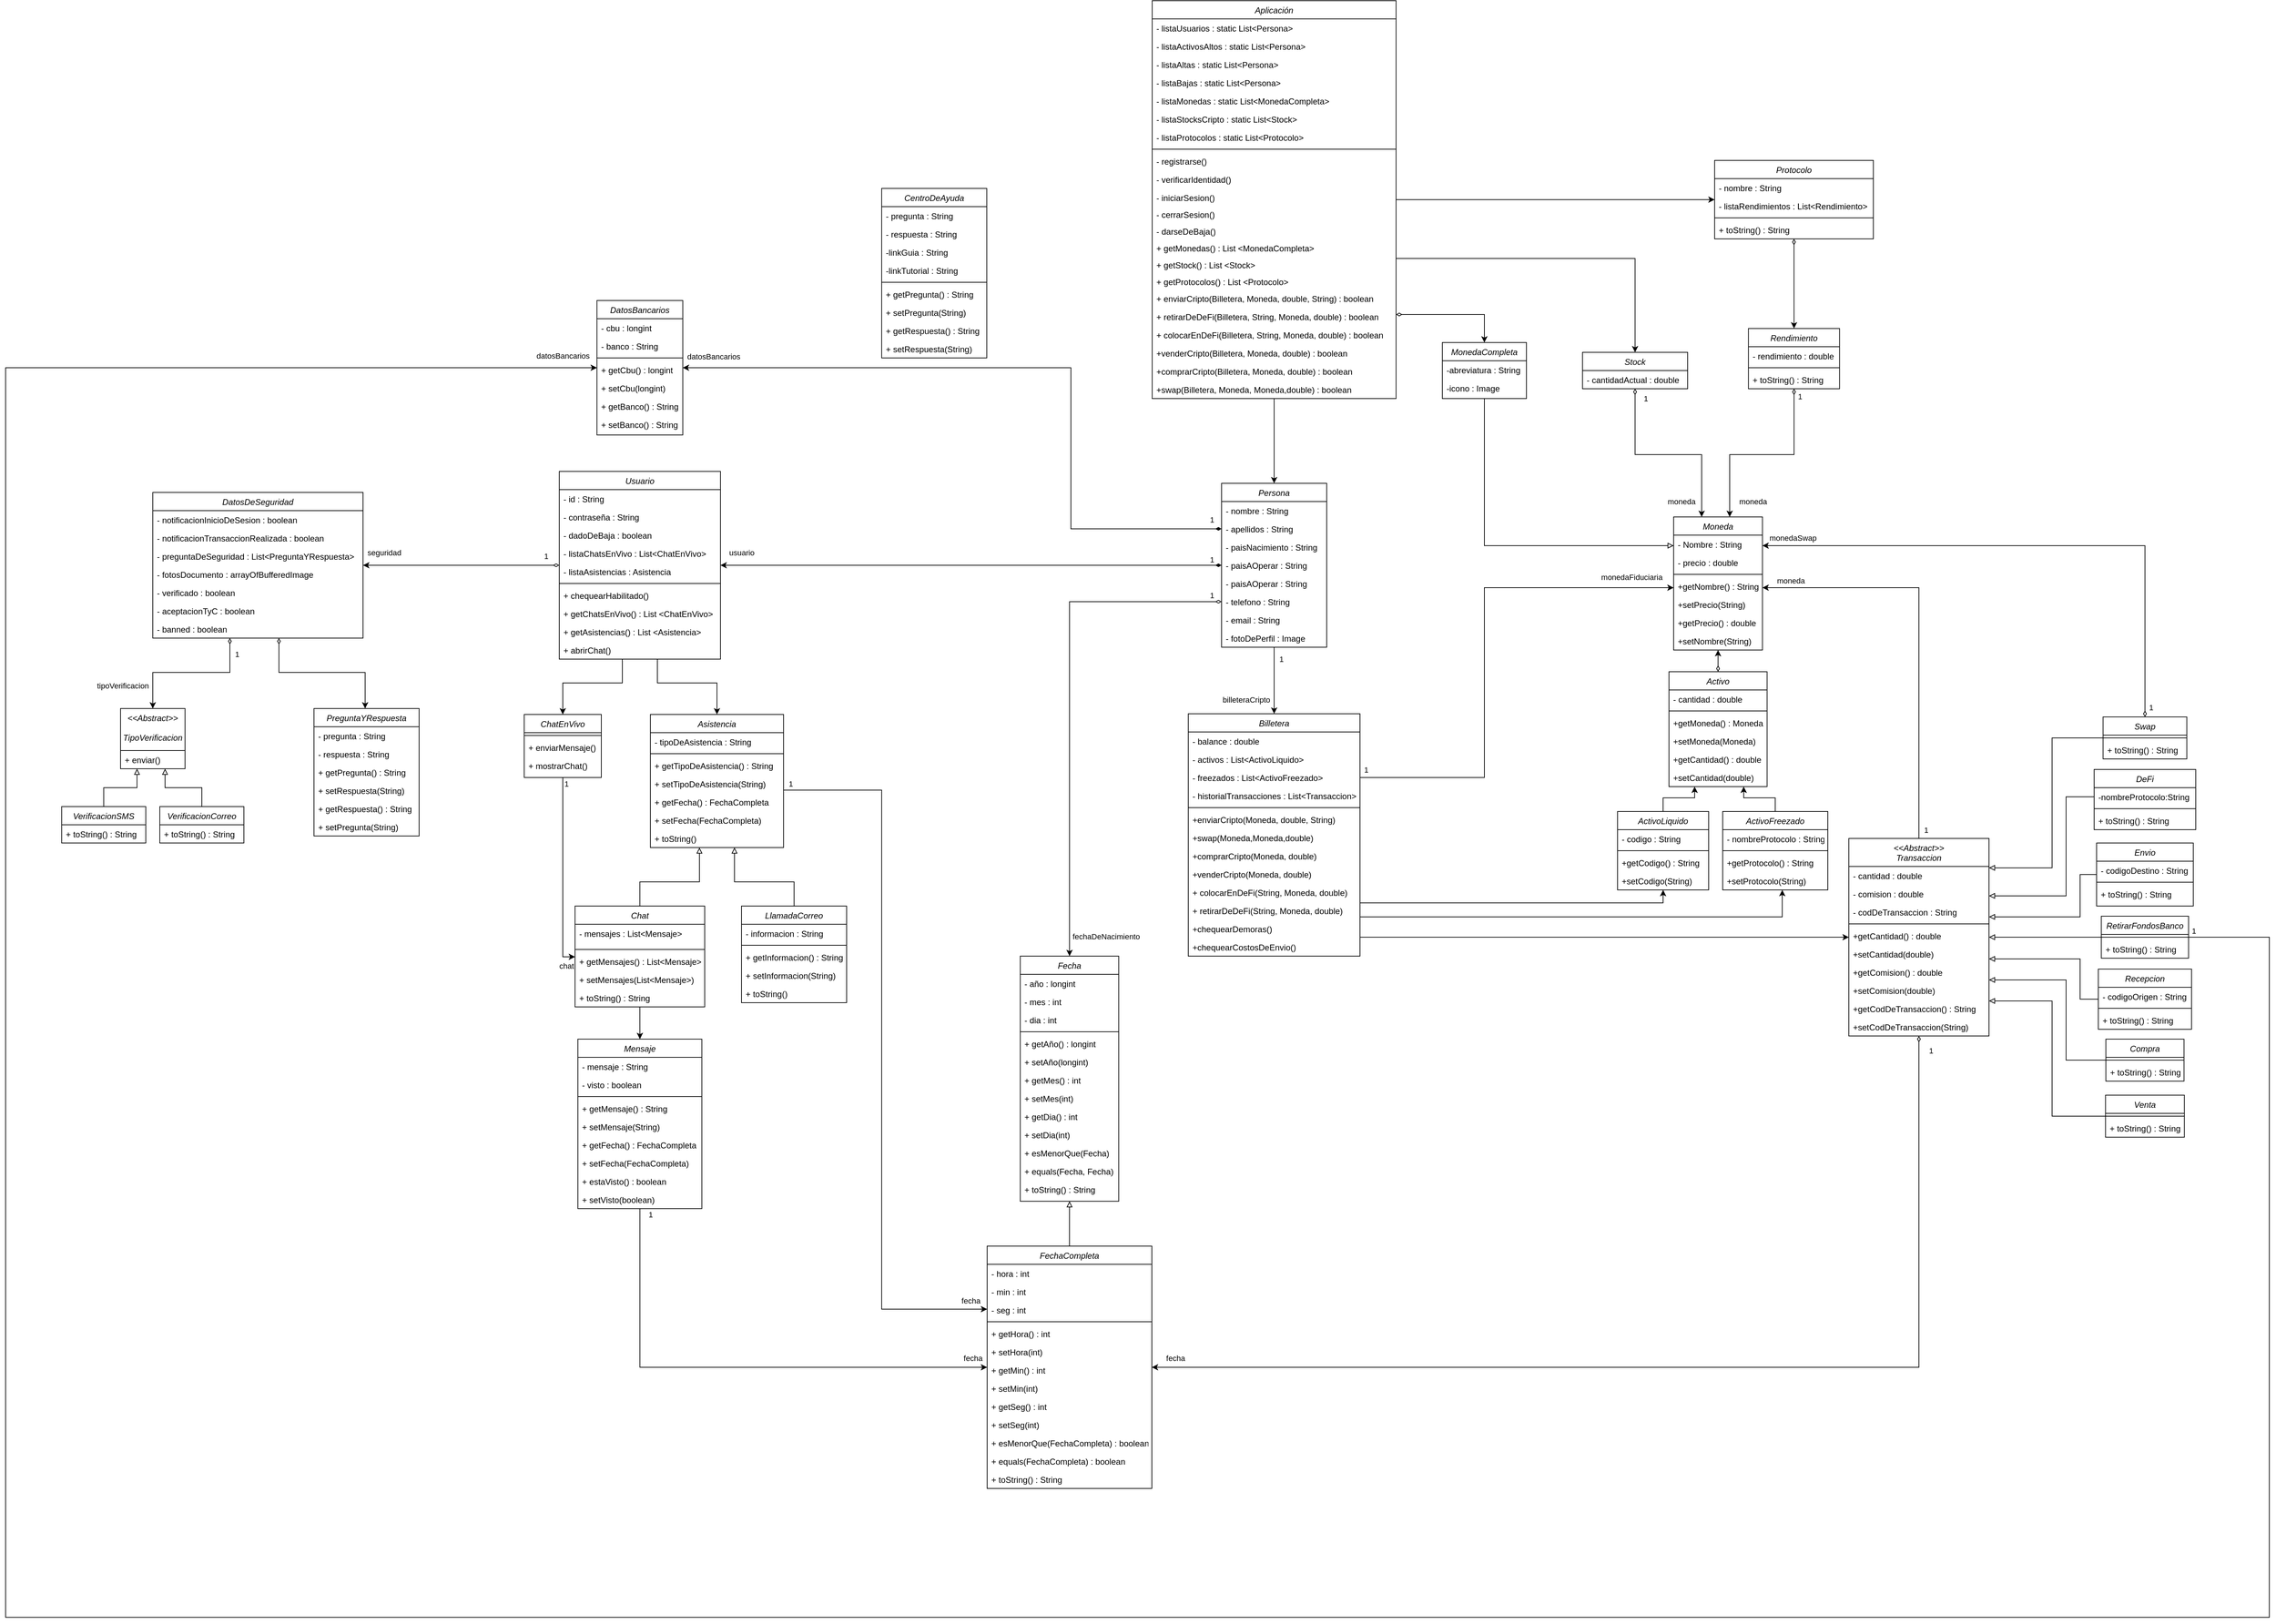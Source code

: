 <mxfile version="24.7.14">
  <diagram name="Página-1" id="-2VtjGOH2qZDODduAIqy">
    <mxGraphModel dx="1382" dy="752" grid="1" gridSize="10" guides="1" tooltips="1" connect="1" arrows="1" fold="1" page="1" pageScale="1" pageWidth="1600" pageHeight="1200" math="0" shadow="0">
      <root>
        <mxCell id="0" />
        <mxCell id="1" parent="0" />
        <mxCell id="fC_xdWrlekhXA9CfphBG-546" style="edgeStyle=orthogonalEdgeStyle;rounded=0;orthogonalLoop=1;jettySize=auto;html=1;" parent="1" source="fC_xdWrlekhXA9CfphBG-241" target="fC_xdWrlekhXA9CfphBG-497" edge="1">
          <mxGeometry relative="1" as="geometry" />
        </mxCell>
        <mxCell id="fC_xdWrlekhXA9CfphBG-687" style="edgeStyle=orthogonalEdgeStyle;rounded=0;orthogonalLoop=1;jettySize=auto;html=1;startArrow=diamondThin;startFill=0;" parent="1" source="fC_xdWrlekhXA9CfphBG-241" target="fC_xdWrlekhXA9CfphBG-677" edge="1">
          <mxGeometry relative="1" as="geometry">
            <Array as="points">
              <mxPoint x="2700" y="480" />
            </Array>
          </mxGeometry>
        </mxCell>
        <mxCell id="fC_xdWrlekhXA9CfphBG-696" style="edgeStyle=orthogonalEdgeStyle;rounded=0;orthogonalLoop=1;jettySize=auto;html=1;" parent="1" source="fC_xdWrlekhXA9CfphBG-241" target="fC_xdWrlekhXA9CfphBG-680" edge="1">
          <mxGeometry relative="1" as="geometry">
            <Array as="points">
              <mxPoint x="2915" y="400" />
            </Array>
          </mxGeometry>
        </mxCell>
        <mxCell id="fC_xdWrlekhXA9CfphBG-702" style="edgeStyle=orthogonalEdgeStyle;rounded=0;orthogonalLoop=1;jettySize=auto;html=1;" parent="1" source="fC_xdWrlekhXA9CfphBG-241" target="fC_xdWrlekhXA9CfphBG-697" edge="1">
          <mxGeometry relative="1" as="geometry" />
        </mxCell>
        <mxCell id="fC_xdWrlekhXA9CfphBG-241" value="Aplicación" style="swimlane;fontStyle=2;align=center;verticalAlign=top;childLayout=stackLayout;horizontal=1;startSize=26;horizontalStack=0;resizeParent=1;resizeLast=0;collapsible=1;marginBottom=0;rounded=0;shadow=0;strokeWidth=1;fontSize=12;" parent="1" vertex="1">
          <mxGeometry x="2226" y="32" width="348" height="568" as="geometry">
            <mxRectangle x="230" y="140" width="160" height="26" as="alternateBounds" />
          </mxGeometry>
        </mxCell>
        <mxCell id="fC_xdWrlekhXA9CfphBG-242" value="- listaUsuarios : static List&lt;Persona&gt;" style="text;align=left;verticalAlign=top;spacingLeft=4;spacingRight=4;overflow=hidden;rotatable=0;points=[[0,0.5],[1,0.5]];portConstraint=eastwest;rounded=0;shadow=0;html=0;fontSize=12;" parent="fC_xdWrlekhXA9CfphBG-241" vertex="1">
          <mxGeometry y="26" width="348" height="26" as="geometry" />
        </mxCell>
        <mxCell id="fC_xdWrlekhXA9CfphBG-243" value="- listaActivosAltos : static List&lt;Persona&gt;" style="text;align=left;verticalAlign=top;spacingLeft=4;spacingRight=4;overflow=hidden;rotatable=0;points=[[0,0.5],[1,0.5]];portConstraint=eastwest;rounded=0;shadow=0;html=0;fontSize=12;" parent="fC_xdWrlekhXA9CfphBG-241" vertex="1">
          <mxGeometry y="52" width="348" height="26" as="geometry" />
        </mxCell>
        <mxCell id="fC_xdWrlekhXA9CfphBG-244" value="- listaAltas : static List&lt;Persona&gt;" style="text;align=left;verticalAlign=top;spacingLeft=4;spacingRight=4;overflow=hidden;rotatable=0;points=[[0,0.5],[1,0.5]];portConstraint=eastwest;rounded=0;shadow=0;html=0;fontSize=12;" parent="fC_xdWrlekhXA9CfphBG-241" vertex="1">
          <mxGeometry y="78" width="348" height="26" as="geometry" />
        </mxCell>
        <mxCell id="fC_xdWrlekhXA9CfphBG-245" value="- listaBajas : static List&lt;Persona&gt;" style="text;align=left;verticalAlign=top;spacingLeft=4;spacingRight=4;overflow=hidden;rotatable=0;points=[[0,0.5],[1,0.5]];portConstraint=eastwest;rounded=0;shadow=0;html=0;fontSize=12;" parent="fC_xdWrlekhXA9CfphBG-241" vertex="1">
          <mxGeometry y="104" width="348" height="26" as="geometry" />
        </mxCell>
        <mxCell id="fC_xdWrlekhXA9CfphBG-246" value="- listaMonedas : static List&lt;MonedaCompleta&gt;" style="text;align=left;verticalAlign=top;spacingLeft=4;spacingRight=4;overflow=hidden;rotatable=0;points=[[0,0.5],[1,0.5]];portConstraint=eastwest;rounded=0;shadow=0;html=0;fontSize=12;" parent="fC_xdWrlekhXA9CfphBG-241" vertex="1">
          <mxGeometry y="130" width="348" height="26" as="geometry" />
        </mxCell>
        <mxCell id="fC_xdWrlekhXA9CfphBG-247" value="- listaStocksCripto : static List&lt;Stock&gt;" style="text;align=left;verticalAlign=top;spacingLeft=4;spacingRight=4;overflow=hidden;rotatable=0;points=[[0,0.5],[1,0.5]];portConstraint=eastwest;rounded=0;shadow=0;html=0;fontSize=12;" parent="fC_xdWrlekhXA9CfphBG-241" vertex="1">
          <mxGeometry y="156" width="348" height="26" as="geometry" />
        </mxCell>
        <mxCell id="fC_xdWrlekhXA9CfphBG-248" value="- listaProtocolos : static List&lt;Protocolo&gt;" style="text;align=left;verticalAlign=top;spacingLeft=4;spacingRight=4;overflow=hidden;rotatable=0;points=[[0,0.5],[1,0.5]];portConstraint=eastwest;" parent="fC_xdWrlekhXA9CfphBG-241" vertex="1">
          <mxGeometry y="182" width="348" height="26" as="geometry" />
        </mxCell>
        <mxCell id="fC_xdWrlekhXA9CfphBG-249" value="" style="line;html=1;strokeWidth=1;align=left;verticalAlign=middle;spacingTop=-1;spacingLeft=3;spacingRight=3;rotatable=0;labelPosition=right;points=[];portConstraint=eastwest;fontSize=12;" parent="fC_xdWrlekhXA9CfphBG-241" vertex="1">
          <mxGeometry y="208" width="348" height="8" as="geometry" />
        </mxCell>
        <mxCell id="fC_xdWrlekhXA9CfphBG-250" value="- registrarse()   " style="text;align=left;verticalAlign=top;spacingLeft=4;spacingRight=4;overflow=hidden;rotatable=0;points=[[0,0.5],[1,0.5]];portConstraint=eastwest;rounded=0;shadow=0;html=0;fontSize=12;" parent="fC_xdWrlekhXA9CfphBG-241" vertex="1">
          <mxGeometry y="216" width="348" height="26" as="geometry" />
        </mxCell>
        <mxCell id="fC_xdWrlekhXA9CfphBG-251" value="- verificarIdentidad()" style="text;align=left;verticalAlign=top;spacingLeft=4;spacingRight=4;overflow=hidden;rotatable=0;points=[[0,0.5],[1,0.5]];portConstraint=eastwest;rounded=0;shadow=0;html=0;fontSize=12;" parent="fC_xdWrlekhXA9CfphBG-241" vertex="1">
          <mxGeometry y="242" width="348" height="26" as="geometry" />
        </mxCell>
        <mxCell id="fC_xdWrlekhXA9CfphBG-252" value="- iniciarSesion()" style="text;align=left;verticalAlign=top;spacingLeft=4;spacingRight=4;overflow=hidden;rotatable=0;points=[[0,0.5],[1,0.5]];portConstraint=eastwest;fontSize=12;" parent="fC_xdWrlekhXA9CfphBG-241" vertex="1">
          <mxGeometry y="268" width="348" height="24" as="geometry" />
        </mxCell>
        <mxCell id="fC_xdWrlekhXA9CfphBG-253" value="- cerrarSesion()" style="text;align=left;verticalAlign=top;spacingLeft=4;spacingRight=4;overflow=hidden;rotatable=0;points=[[0,0.5],[1,0.5]];portConstraint=eastwest;fontSize=12;" parent="fC_xdWrlekhXA9CfphBG-241" vertex="1">
          <mxGeometry y="292" width="348" height="24" as="geometry" />
        </mxCell>
        <mxCell id="fC_xdWrlekhXA9CfphBG-254" value="- darseDeBaja()" style="text;align=left;verticalAlign=top;spacingLeft=4;spacingRight=4;overflow=hidden;rotatable=0;points=[[0,0.5],[1,0.5]];portConstraint=eastwest;fontSize=12;" parent="fC_xdWrlekhXA9CfphBG-241" vertex="1">
          <mxGeometry y="316" width="348" height="24" as="geometry" />
        </mxCell>
        <mxCell id="fC_xdWrlekhXA9CfphBG-255" value="+ getMonedas() : List &lt;MonedaCompleta&gt;" style="text;align=left;verticalAlign=top;spacingLeft=4;spacingRight=4;overflow=hidden;rotatable=0;points=[[0,0.5],[1,0.5]];portConstraint=eastwest;fontSize=12;" parent="fC_xdWrlekhXA9CfphBG-241" vertex="1">
          <mxGeometry y="340" width="348" height="24" as="geometry" />
        </mxCell>
        <mxCell id="fC_xdWrlekhXA9CfphBG-256" value="+ getStock() : List &lt;Stock&gt;" style="text;align=left;verticalAlign=top;spacingLeft=4;spacingRight=4;overflow=hidden;rotatable=0;points=[[0,0.5],[1,0.5]];portConstraint=eastwest;fontSize=12;" parent="fC_xdWrlekhXA9CfphBG-241" vertex="1">
          <mxGeometry y="364" width="348" height="24" as="geometry" />
        </mxCell>
        <mxCell id="fC_xdWrlekhXA9CfphBG-257" value="+ getProtocolos() : List &lt;Protocolo&gt;" style="text;align=left;verticalAlign=top;spacingLeft=4;spacingRight=4;overflow=hidden;rotatable=0;points=[[0,0.5],[1,0.5]];portConstraint=eastwest;fontSize=12;" parent="fC_xdWrlekhXA9CfphBG-241" vertex="1">
          <mxGeometry y="388" width="348" height="24" as="geometry" />
        </mxCell>
        <mxCell id="fC_xdWrlekhXA9CfphBG-258" value="+ enviarCripto(Billetera, Moneda, double, String) : boolean" style="text;align=left;verticalAlign=top;spacingLeft=4;spacingRight=4;overflow=hidden;rotatable=0;points=[[0,0.5],[1,0.5]];portConstraint=eastwest;rounded=0;shadow=0;html=0;fontSize=12;" parent="fC_xdWrlekhXA9CfphBG-241" vertex="1">
          <mxGeometry y="412" width="348" height="26" as="geometry" />
        </mxCell>
        <mxCell id="fC_xdWrlekhXA9CfphBG-259" value="+ retirarDeDeFi(Billetera, String, Moneda, double) : boolean" style="text;align=left;verticalAlign=top;spacingLeft=4;spacingRight=4;overflow=hidden;rotatable=0;points=[[0,0.5],[1,0.5]];portConstraint=eastwest;rounded=0;shadow=0;html=0;fontSize=12;" parent="fC_xdWrlekhXA9CfphBG-241" vertex="1">
          <mxGeometry y="438" width="348" height="26" as="geometry" />
        </mxCell>
        <mxCell id="fC_xdWrlekhXA9CfphBG-260" value="+ colocarEnDeFi(Billetera, String, Moneda, double) : boolean" style="text;align=left;verticalAlign=top;spacingLeft=4;spacingRight=4;overflow=hidden;rotatable=0;points=[[0,0.5],[1,0.5]];portConstraint=eastwest;rounded=0;shadow=0;html=0;fontSize=12;" parent="fC_xdWrlekhXA9CfphBG-241" vertex="1">
          <mxGeometry y="464" width="348" height="26" as="geometry" />
        </mxCell>
        <mxCell id="fC_xdWrlekhXA9CfphBG-261" value="+venderCripto(Billetera, Moneda, double) : boolean" style="text;align=left;verticalAlign=top;spacingLeft=4;spacingRight=4;overflow=hidden;rotatable=0;points=[[0,0.5],[1,0.5]];portConstraint=eastwest;rounded=0;shadow=0;html=0;fontSize=12;" parent="fC_xdWrlekhXA9CfphBG-241" vertex="1">
          <mxGeometry y="490" width="348" height="26" as="geometry" />
        </mxCell>
        <mxCell id="fC_xdWrlekhXA9CfphBG-262" value="+comprarCripto(Billetera, Moneda, double) : boolean" style="text;align=left;verticalAlign=top;spacingLeft=4;spacingRight=4;overflow=hidden;rotatable=0;points=[[0,0.5],[1,0.5]];portConstraint=eastwest;rounded=0;shadow=0;html=0;fontSize=12;" parent="fC_xdWrlekhXA9CfphBG-241" vertex="1">
          <mxGeometry y="516" width="348" height="26" as="geometry" />
        </mxCell>
        <mxCell id="fC_xdWrlekhXA9CfphBG-263" value="+swap(Billetera, Moneda, Moneda,double) : boolean" style="text;align=left;verticalAlign=top;spacingLeft=4;spacingRight=4;overflow=hidden;rotatable=0;points=[[0,0.5],[1,0.5]];portConstraint=eastwest;rounded=0;shadow=0;html=0;fontSize=12;" parent="fC_xdWrlekhXA9CfphBG-241" vertex="1">
          <mxGeometry y="542" width="348" height="26" as="geometry" />
        </mxCell>
        <mxCell id="fC_xdWrlekhXA9CfphBG-667" style="edgeStyle=orthogonalEdgeStyle;rounded=0;orthogonalLoop=1;jettySize=auto;html=1;" parent="1" source="fC_xdWrlekhXA9CfphBG-458" target="fC_xdWrlekhXA9CfphBG-651" edge="1">
          <mxGeometry relative="1" as="geometry">
            <Array as="points">
              <mxPoint x="1495" y="1983" />
            </Array>
          </mxGeometry>
        </mxCell>
        <mxCell id="fC_xdWrlekhXA9CfphBG-668" value="1" style="edgeLabel;html=1;align=center;verticalAlign=middle;resizable=0;points=[];" parent="fC_xdWrlekhXA9CfphBG-667" vertex="1" connectable="0">
          <mxGeometry x="-0.942" y="3" relative="1" as="geometry">
            <mxPoint x="12" y="-13" as="offset" />
          </mxGeometry>
        </mxCell>
        <mxCell id="PasijzhTVkrMYKtbaaR9-1" value="fecha" style="edgeLabel;html=1;align=center;verticalAlign=middle;resizable=0;points=[];" parent="fC_xdWrlekhXA9CfphBG-667" vertex="1" connectable="0">
          <mxGeometry x="0.882" y="-4" relative="1" as="geometry">
            <mxPoint x="22" y="-17" as="offset" />
          </mxGeometry>
        </mxCell>
        <mxCell id="fC_xdWrlekhXA9CfphBG-458" value="Mensaje" style="swimlane;fontStyle=2;align=center;verticalAlign=top;childLayout=stackLayout;horizontal=1;startSize=26;horizontalStack=0;resizeParent=1;resizeLast=0;collapsible=1;marginBottom=0;rounded=0;shadow=0;strokeWidth=1;" parent="1" vertex="1">
          <mxGeometry x="1406.56" y="1514.5" width="176.87" height="242" as="geometry">
            <mxRectangle x="320" y="12" width="160" height="26" as="alternateBounds" />
          </mxGeometry>
        </mxCell>
        <mxCell id="fC_xdWrlekhXA9CfphBG-459" value="- mensaje : String" style="text;align=left;verticalAlign=top;spacingLeft=4;spacingRight=4;overflow=hidden;rotatable=0;points=[[0,0.5],[1,0.5]];portConstraint=eastwest;rounded=0;shadow=0;html=0;fontSize=12;" parent="fC_xdWrlekhXA9CfphBG-458" vertex="1">
          <mxGeometry y="26" width="176.87" height="26" as="geometry" />
        </mxCell>
        <mxCell id="fC_xdWrlekhXA9CfphBG-461" value="- visto : boolean" style="text;align=left;verticalAlign=top;spacingLeft=4;spacingRight=4;overflow=hidden;rotatable=0;points=[[0,0.5],[1,0.5]];portConstraint=eastwest;rounded=0;shadow=0;html=0;fontSize=12;" parent="fC_xdWrlekhXA9CfphBG-458" vertex="1">
          <mxGeometry y="52" width="176.87" height="26" as="geometry" />
        </mxCell>
        <mxCell id="fC_xdWrlekhXA9CfphBG-490" value="" style="line;html=1;strokeWidth=1;align=left;verticalAlign=middle;spacingTop=-1;spacingLeft=3;spacingRight=3;rotatable=0;labelPosition=right;points=[];portConstraint=eastwest;fontSize=12;" parent="fC_xdWrlekhXA9CfphBG-458" vertex="1">
          <mxGeometry y="78" width="176.87" height="8" as="geometry" />
        </mxCell>
        <mxCell id="fC_xdWrlekhXA9CfphBG-493" value="+ getMensaje() : String" style="text;align=left;verticalAlign=top;spacingLeft=4;spacingRight=4;overflow=hidden;rotatable=0;points=[[0,0.5],[1,0.5]];portConstraint=eastwest;rounded=0;shadow=0;html=0;fontSize=12;" parent="fC_xdWrlekhXA9CfphBG-458" vertex="1">
          <mxGeometry y="86" width="176.87" height="26" as="geometry" />
        </mxCell>
        <mxCell id="KvWbcoDQVh6r1sxl0CJe-10" value="+ setMensaje(String)" style="text;align=left;verticalAlign=top;spacingLeft=4;spacingRight=4;overflow=hidden;rotatable=0;points=[[0,0.5],[1,0.5]];portConstraint=eastwest;rounded=0;shadow=0;html=0;fontSize=12;" parent="fC_xdWrlekhXA9CfphBG-458" vertex="1">
          <mxGeometry y="112" width="176.87" height="26" as="geometry" />
        </mxCell>
        <mxCell id="fC_xdWrlekhXA9CfphBG-494" value="+ getFecha() : FechaCompleta" style="text;align=left;verticalAlign=top;spacingLeft=4;spacingRight=4;overflow=hidden;rotatable=0;points=[[0,0.5],[1,0.5]];portConstraint=eastwest;rounded=0;shadow=0;html=0;fontSize=12;" parent="fC_xdWrlekhXA9CfphBG-458" vertex="1">
          <mxGeometry y="138" width="176.87" height="26" as="geometry" />
        </mxCell>
        <mxCell id="KvWbcoDQVh6r1sxl0CJe-11" value="+ setFecha(FechaCompleta)" style="text;align=left;verticalAlign=top;spacingLeft=4;spacingRight=4;overflow=hidden;rotatable=0;points=[[0,0.5],[1,0.5]];portConstraint=eastwest;rounded=0;shadow=0;html=0;fontSize=12;" parent="fC_xdWrlekhXA9CfphBG-458" vertex="1">
          <mxGeometry y="164" width="176.87" height="26" as="geometry" />
        </mxCell>
        <mxCell id="fC_xdWrlekhXA9CfphBG-495" value="+ estaVisto() : boolean" style="text;align=left;verticalAlign=top;spacingLeft=4;spacingRight=4;overflow=hidden;rotatable=0;points=[[0,0.5],[1,0.5]];portConstraint=eastwest;rounded=0;shadow=0;html=0;fontSize=12;" parent="fC_xdWrlekhXA9CfphBG-458" vertex="1">
          <mxGeometry y="190" width="176.87" height="26" as="geometry" />
        </mxCell>
        <mxCell id="KvWbcoDQVh6r1sxl0CJe-12" value="+ setVisto(boolean)" style="text;align=left;verticalAlign=top;spacingLeft=4;spacingRight=4;overflow=hidden;rotatable=0;points=[[0,0.5],[1,0.5]];portConstraint=eastwest;rounded=0;shadow=0;html=0;fontSize=12;" parent="fC_xdWrlekhXA9CfphBG-458" vertex="1">
          <mxGeometry y="216" width="176.87" height="26" as="geometry" />
        </mxCell>
        <mxCell id="fC_xdWrlekhXA9CfphBG-556" style="edgeStyle=orthogonalEdgeStyle;rounded=0;orthogonalLoop=1;jettySize=auto;html=1;endArrow=block;endFill=0;" parent="1" source="fC_xdWrlekhXA9CfphBG-462" target="fC_xdWrlekhXA9CfphBG-473" edge="1">
          <mxGeometry relative="1" as="geometry">
            <Array as="points">
              <mxPoint x="1495" y="1290" />
              <mxPoint x="1580" y="1290" />
            </Array>
          </mxGeometry>
        </mxCell>
        <mxCell id="fC_xdWrlekhXA9CfphBG-575" style="edgeStyle=orthogonalEdgeStyle;rounded=0;orthogonalLoop=1;jettySize=auto;html=1;" parent="1" source="fC_xdWrlekhXA9CfphBG-462" target="fC_xdWrlekhXA9CfphBG-458" edge="1">
          <mxGeometry relative="1" as="geometry" />
        </mxCell>
        <mxCell id="fC_xdWrlekhXA9CfphBG-462" value="Chat" style="swimlane;fontStyle=2;align=center;verticalAlign=top;childLayout=stackLayout;horizontal=1;startSize=26;horizontalStack=0;resizeParent=1;resizeLast=0;collapsible=1;marginBottom=0;rounded=0;shadow=0;strokeWidth=1;" parent="1" vertex="1">
          <mxGeometry x="1402.5" y="1324.5" width="185" height="144" as="geometry">
            <mxRectangle x="320" y="12" width="160" height="26" as="alternateBounds" />
          </mxGeometry>
        </mxCell>
        <mxCell id="fC_xdWrlekhXA9CfphBG-463" value="- mensajes : List&lt;Mensaje&gt;" style="text;align=left;verticalAlign=top;spacingLeft=4;spacingRight=4;overflow=hidden;rotatable=0;points=[[0,0.5],[1,0.5]];portConstraint=eastwest;rounded=0;shadow=0;html=0;fontSize=12;" parent="fC_xdWrlekhXA9CfphBG-462" vertex="1">
          <mxGeometry y="26" width="185" height="32" as="geometry" />
        </mxCell>
        <mxCell id="fC_xdWrlekhXA9CfphBG-464" value="" style="line;html=1;strokeWidth=1;align=left;verticalAlign=middle;spacingTop=-1;spacingLeft=3;spacingRight=3;rotatable=0;labelPosition=right;points=[];portConstraint=eastwest;fontSize=12;" parent="fC_xdWrlekhXA9CfphBG-462" vertex="1">
          <mxGeometry y="58" width="185" height="8" as="geometry" />
        </mxCell>
        <mxCell id="fC_xdWrlekhXA9CfphBG-465" value="+ getMensajes() : List&lt;Mensaje&gt;" style="text;align=left;verticalAlign=top;spacingLeft=4;spacingRight=4;overflow=hidden;rotatable=0;points=[[0,0.5],[1,0.5]];portConstraint=eastwest;rounded=0;shadow=0;html=0;fontSize=12;" parent="fC_xdWrlekhXA9CfphBG-462" vertex="1">
          <mxGeometry y="66" width="185" height="26" as="geometry" />
        </mxCell>
        <mxCell id="KvWbcoDQVh6r1sxl0CJe-9" value="+ setMensajes(List&lt;Mensaje&gt;)" style="text;align=left;verticalAlign=top;spacingLeft=4;spacingRight=4;overflow=hidden;rotatable=0;points=[[0,0.5],[1,0.5]];portConstraint=eastwest;rounded=0;shadow=0;html=0;fontSize=12;" parent="fC_xdWrlekhXA9CfphBG-462" vertex="1">
          <mxGeometry y="92" width="185" height="26" as="geometry" />
        </mxCell>
        <mxCell id="fC_xdWrlekhXA9CfphBG-533" value="+ toString() : String" style="text;align=left;verticalAlign=top;spacingLeft=4;spacingRight=4;overflow=hidden;rotatable=0;points=[[0,0.5],[1,0.5]];portConstraint=eastwest;rounded=0;shadow=0;html=0;fontSize=12;" parent="fC_xdWrlekhXA9CfphBG-462" vertex="1">
          <mxGeometry y="118" width="185" height="26" as="geometry" />
        </mxCell>
        <mxCell id="fC_xdWrlekhXA9CfphBG-788" style="edgeStyle=orthogonalEdgeStyle;rounded=0;orthogonalLoop=1;jettySize=auto;html=1;" parent="1" source="fC_xdWrlekhXA9CfphBG-466" target="fC_xdWrlekhXA9CfphBG-462" edge="1">
          <mxGeometry relative="1" as="geometry">
            <Array as="points">
              <mxPoint x="1385" y="1397" />
            </Array>
          </mxGeometry>
        </mxCell>
        <mxCell id="fC_xdWrlekhXA9CfphBG-789" value="1" style="edgeLabel;html=1;align=center;verticalAlign=middle;resizable=0;points=[];" parent="fC_xdWrlekhXA9CfphBG-788" vertex="1" connectable="0">
          <mxGeometry x="-0.654" y="1" relative="1" as="geometry">
            <mxPoint x="4" y="-39" as="offset" />
          </mxGeometry>
        </mxCell>
        <mxCell id="PasijzhTVkrMYKtbaaR9-2" value="chat" style="edgeLabel;html=1;align=center;verticalAlign=middle;resizable=0;points=[];" parent="fC_xdWrlekhXA9CfphBG-788" vertex="1" connectable="0">
          <mxGeometry x="-0.004" y="2" relative="1" as="geometry">
            <mxPoint x="3" y="133" as="offset" />
          </mxGeometry>
        </mxCell>
        <mxCell id="fC_xdWrlekhXA9CfphBG-466" value="ChatEnVivo" style="swimlane;fontStyle=2;align=center;verticalAlign=top;childLayout=stackLayout;horizontal=1;startSize=26;horizontalStack=0;resizeParent=1;resizeLast=0;collapsible=1;marginBottom=0;rounded=0;shadow=0;strokeWidth=1;" parent="1" vertex="1">
          <mxGeometry x="1330" y="1051" width="110" height="90" as="geometry">
            <mxRectangle x="320" y="12" width="160" height="26" as="alternateBounds" />
          </mxGeometry>
        </mxCell>
        <mxCell id="fC_xdWrlekhXA9CfphBG-468" value="" style="line;html=1;strokeWidth=1;align=left;verticalAlign=middle;spacingTop=-1;spacingLeft=3;spacingRight=3;rotatable=0;labelPosition=right;points=[];portConstraint=eastwest;fontSize=12;" parent="fC_xdWrlekhXA9CfphBG-466" vertex="1">
          <mxGeometry y="26" width="110" height="8" as="geometry" />
        </mxCell>
        <mxCell id="fC_xdWrlekhXA9CfphBG-469" value="+ enviarMensaje()" style="text;align=left;verticalAlign=top;spacingLeft=4;spacingRight=4;overflow=hidden;rotatable=0;points=[[0,0.5],[1,0.5]];portConstraint=eastwest;rounded=0;shadow=0;html=0;fontSize=12;" parent="fC_xdWrlekhXA9CfphBG-466" vertex="1">
          <mxGeometry y="34" width="110" height="26" as="geometry" />
        </mxCell>
        <mxCell id="fC_xdWrlekhXA9CfphBG-470" value="+ mostrarChat()" style="text;align=left;verticalAlign=top;spacingLeft=4;spacingRight=4;overflow=hidden;rotatable=0;points=[[0,0.5],[1,0.5]];portConstraint=eastwest;rounded=0;shadow=0;html=0;fontSize=12;" parent="fC_xdWrlekhXA9CfphBG-466" vertex="1">
          <mxGeometry y="60" width="110" height="26" as="geometry" />
        </mxCell>
        <mxCell id="KvWbcoDQVh6r1sxl0CJe-13" style="edgeStyle=orthogonalEdgeStyle;rounded=0;orthogonalLoop=1;jettySize=auto;html=1;" parent="1" source="fC_xdWrlekhXA9CfphBG-473" target="fC_xdWrlekhXA9CfphBG-651" edge="1">
          <mxGeometry relative="1" as="geometry">
            <Array as="points">
              <mxPoint x="1840" y="1159" />
              <mxPoint x="1840" y="1900" />
            </Array>
          </mxGeometry>
        </mxCell>
        <mxCell id="KvWbcoDQVh6r1sxl0CJe-14" value="fecha" style="edgeLabel;html=1;align=center;verticalAlign=middle;resizable=0;points=[];" parent="KvWbcoDQVh6r1sxl0CJe-13" vertex="1" connectable="0">
          <mxGeometry x="0.898" y="-3" relative="1" as="geometry">
            <mxPoint x="29" y="-15" as="offset" />
          </mxGeometry>
        </mxCell>
        <mxCell id="KvWbcoDQVh6r1sxl0CJe-15" value="1" style="edgeLabel;html=1;align=center;verticalAlign=middle;resizable=0;points=[];" parent="KvWbcoDQVh6r1sxl0CJe-13" vertex="1" connectable="0">
          <mxGeometry x="-0.963" y="-2" relative="1" as="geometry">
            <mxPoint x="-9" y="-11" as="offset" />
          </mxGeometry>
        </mxCell>
        <mxCell id="fC_xdWrlekhXA9CfphBG-473" value="Asistencia" style="swimlane;fontStyle=2;align=center;verticalAlign=top;childLayout=stackLayout;horizontal=1;startSize=26;horizontalStack=0;resizeParent=1;resizeLast=0;collapsible=1;marginBottom=0;rounded=0;shadow=0;strokeWidth=1;" parent="1" vertex="1">
          <mxGeometry x="1510" y="1051" width="190" height="190" as="geometry">
            <mxRectangle x="320" y="12" width="160" height="26" as="alternateBounds" />
          </mxGeometry>
        </mxCell>
        <mxCell id="fC_xdWrlekhXA9CfphBG-479" value="- tipoDeAsistencia : String" style="text;align=left;verticalAlign=top;spacingLeft=4;spacingRight=4;overflow=hidden;rotatable=0;points=[[0,0.5],[1,0.5]];portConstraint=eastwest;rounded=0;shadow=0;html=0;fontSize=12;" parent="fC_xdWrlekhXA9CfphBG-473" vertex="1">
          <mxGeometry y="26" width="190" height="26" as="geometry" />
        </mxCell>
        <mxCell id="fC_xdWrlekhXA9CfphBG-475" value="" style="line;html=1;strokeWidth=1;align=left;verticalAlign=middle;spacingTop=-1;spacingLeft=3;spacingRight=3;rotatable=0;labelPosition=right;points=[];portConstraint=eastwest;fontSize=12;" parent="fC_xdWrlekhXA9CfphBG-473" vertex="1">
          <mxGeometry y="52" width="190" height="8" as="geometry" />
        </mxCell>
        <mxCell id="KvWbcoDQVh6r1sxl0CJe-2" value="+ getTipoDeAsistencia() : String" style="text;align=left;verticalAlign=top;spacingLeft=4;spacingRight=4;overflow=hidden;rotatable=0;points=[[0,0.5],[1,0.5]];portConstraint=eastwest;rounded=0;shadow=0;html=0;fontSize=12;" parent="fC_xdWrlekhXA9CfphBG-473" vertex="1">
          <mxGeometry y="60" width="190" height="26" as="geometry" />
        </mxCell>
        <mxCell id="KvWbcoDQVh6r1sxl0CJe-1" value="+ setTipoDeAsistencia(String)" style="text;align=left;verticalAlign=top;spacingLeft=4;spacingRight=4;overflow=hidden;rotatable=0;points=[[0,0.5],[1,0.5]];portConstraint=eastwest;rounded=0;shadow=0;html=0;fontSize=12;" parent="fC_xdWrlekhXA9CfphBG-473" vertex="1">
          <mxGeometry y="86" width="190" height="26" as="geometry" />
        </mxCell>
        <mxCell id="KvWbcoDQVh6r1sxl0CJe-5" value="+ getFecha() : FechaCompleta" style="text;align=left;verticalAlign=top;spacingLeft=4;spacingRight=4;overflow=hidden;rotatable=0;points=[[0,0.5],[1,0.5]];portConstraint=eastwest;rounded=0;shadow=0;html=0;fontSize=12;" parent="fC_xdWrlekhXA9CfphBG-473" vertex="1">
          <mxGeometry y="112" width="190" height="26" as="geometry" />
        </mxCell>
        <mxCell id="KvWbcoDQVh6r1sxl0CJe-6" value="+ setFecha(FechaCompleta)" style="text;align=left;verticalAlign=top;spacingLeft=4;spacingRight=4;overflow=hidden;rotatable=0;points=[[0,0.5],[1,0.5]];portConstraint=eastwest;rounded=0;shadow=0;html=0;fontSize=12;" parent="fC_xdWrlekhXA9CfphBG-473" vertex="1">
          <mxGeometry y="138" width="190" height="26" as="geometry" />
        </mxCell>
        <mxCell id="fC_xdWrlekhXA9CfphBG-480" value="+ toString()" style="text;align=left;verticalAlign=top;spacingLeft=4;spacingRight=4;overflow=hidden;rotatable=0;points=[[0,0.5],[1,0.5]];portConstraint=eastwest;rounded=0;shadow=0;html=0;fontSize=12;" parent="fC_xdWrlekhXA9CfphBG-473" vertex="1">
          <mxGeometry y="164" width="190" height="26" as="geometry" />
        </mxCell>
        <mxCell id="fC_xdWrlekhXA9CfphBG-557" style="edgeStyle=orthogonalEdgeStyle;rounded=0;orthogonalLoop=1;jettySize=auto;html=1;endArrow=block;endFill=0;" parent="1" source="fC_xdWrlekhXA9CfphBG-481" target="fC_xdWrlekhXA9CfphBG-473" edge="1">
          <mxGeometry relative="1" as="geometry">
            <Array as="points">
              <mxPoint x="1715" y="1290" />
              <mxPoint x="1630" y="1290" />
            </Array>
          </mxGeometry>
        </mxCell>
        <mxCell id="fC_xdWrlekhXA9CfphBG-481" value="LlamadaCorreo" style="swimlane;fontStyle=2;align=center;verticalAlign=top;childLayout=stackLayout;horizontal=1;startSize=26;horizontalStack=0;resizeParent=1;resizeLast=0;collapsible=1;marginBottom=0;rounded=0;shadow=0;strokeWidth=1;" parent="1" vertex="1">
          <mxGeometry x="1640" y="1324.5" width="150" height="138" as="geometry">
            <mxRectangle x="320" y="12" width="160" height="26" as="alternateBounds" />
          </mxGeometry>
        </mxCell>
        <mxCell id="fC_xdWrlekhXA9CfphBG-482" value="- informacion : String" style="text;align=left;verticalAlign=top;spacingLeft=4;spacingRight=4;overflow=hidden;rotatable=0;points=[[0,0.5],[1,0.5]];portConstraint=eastwest;rounded=0;shadow=0;html=0;fontSize=12;" parent="fC_xdWrlekhXA9CfphBG-481" vertex="1">
          <mxGeometry y="26" width="150" height="26" as="geometry" />
        </mxCell>
        <mxCell id="fC_xdWrlekhXA9CfphBG-483" value="" style="line;html=1;strokeWidth=1;align=left;verticalAlign=middle;spacingTop=-1;spacingLeft=3;spacingRight=3;rotatable=0;labelPosition=right;points=[];portConstraint=eastwest;fontSize=12;" parent="fC_xdWrlekhXA9CfphBG-481" vertex="1">
          <mxGeometry y="52" width="150" height="8" as="geometry" />
        </mxCell>
        <mxCell id="KvWbcoDQVh6r1sxl0CJe-7" value="+ getInformacion() : String" style="text;align=left;verticalAlign=top;spacingLeft=4;spacingRight=4;overflow=hidden;rotatable=0;points=[[0,0.5],[1,0.5]];portConstraint=eastwest;rounded=0;shadow=0;html=0;fontSize=12;" parent="fC_xdWrlekhXA9CfphBG-481" vertex="1">
          <mxGeometry y="60" width="150" height="26" as="geometry" />
        </mxCell>
        <mxCell id="KvWbcoDQVh6r1sxl0CJe-8" value="+ setInformacion(String)" style="text;align=left;verticalAlign=top;spacingLeft=4;spacingRight=4;overflow=hidden;rotatable=0;points=[[0,0.5],[1,0.5]];portConstraint=eastwest;rounded=0;shadow=0;html=0;fontSize=12;" parent="fC_xdWrlekhXA9CfphBG-481" vertex="1">
          <mxGeometry y="86" width="150" height="26" as="geometry" />
        </mxCell>
        <mxCell id="fC_xdWrlekhXA9CfphBG-484" value="+ toString()" style="text;align=left;verticalAlign=top;spacingLeft=4;spacingRight=4;overflow=hidden;rotatable=0;points=[[0,0.5],[1,0.5]];portConstraint=eastwest;rounded=0;shadow=0;html=0;fontSize=12;" parent="fC_xdWrlekhXA9CfphBG-481" vertex="1">
          <mxGeometry y="112" width="150" height="26" as="geometry" />
        </mxCell>
        <mxCell id="fC_xdWrlekhXA9CfphBG-547" style="edgeStyle=orthogonalEdgeStyle;rounded=0;orthogonalLoop=1;jettySize=auto;html=1;startArrow=diamondThin;startFill=1;" parent="1" source="fC_xdWrlekhXA9CfphBG-497" target="fC_xdWrlekhXA9CfphBG-520" edge="1">
          <mxGeometry relative="1" as="geometry" />
        </mxCell>
        <mxCell id="fC_xdWrlekhXA9CfphBG-548" value="1" style="edgeLabel;html=1;align=center;verticalAlign=middle;resizable=0;points=[];" parent="fC_xdWrlekhXA9CfphBG-547" vertex="1" connectable="0">
          <mxGeometry x="-0.86" y="-1" relative="1" as="geometry">
            <mxPoint x="36" y="-7" as="offset" />
          </mxGeometry>
        </mxCell>
        <mxCell id="fC_xdWrlekhXA9CfphBG-549" value="usuario" style="edgeLabel;html=1;align=center;verticalAlign=middle;resizable=0;points=[];" parent="fC_xdWrlekhXA9CfphBG-547" vertex="1" connectable="0">
          <mxGeometry x="0.812" y="-1" relative="1" as="geometry">
            <mxPoint x="-37" y="-17" as="offset" />
          </mxGeometry>
        </mxCell>
        <mxCell id="fC_xdWrlekhXA9CfphBG-602" style="edgeStyle=orthogonalEdgeStyle;rounded=0;orthogonalLoop=1;jettySize=auto;html=1;" parent="1" source="fC_xdWrlekhXA9CfphBG-497" target="fC_xdWrlekhXA9CfphBG-506" edge="1">
          <mxGeometry relative="1" as="geometry" />
        </mxCell>
        <mxCell id="fC_xdWrlekhXA9CfphBG-603" value="1" style="edgeLabel;html=1;align=center;verticalAlign=middle;resizable=0;points=[];" parent="fC_xdWrlekhXA9CfphBG-602" vertex="1" connectable="0">
          <mxGeometry x="0.576" y="2" relative="1" as="geometry">
            <mxPoint x="8" y="-58" as="offset" />
          </mxGeometry>
        </mxCell>
        <mxCell id="fC_xdWrlekhXA9CfphBG-604" value="billeteraCripto" style="edgeLabel;html=1;align=center;verticalAlign=middle;resizable=0;points=[];" parent="fC_xdWrlekhXA9CfphBG-602" vertex="1" connectable="0">
          <mxGeometry x="0.576" y="2" relative="1" as="geometry">
            <mxPoint x="-42" as="offset" />
          </mxGeometry>
        </mxCell>
        <mxCell id="fC_xdWrlekhXA9CfphBG-497" value="Persona" style="swimlane;fontStyle=2;align=center;verticalAlign=top;childLayout=stackLayout;horizontal=1;startSize=26;horizontalStack=0;resizeParent=1;resizeLast=0;collapsible=1;marginBottom=0;rounded=0;shadow=0;strokeWidth=1;fontSize=12;" parent="1" vertex="1">
          <mxGeometry x="2325" y="721" width="150" height="234" as="geometry">
            <mxRectangle x="230" y="140" width="160" height="26" as="alternateBounds" />
          </mxGeometry>
        </mxCell>
        <mxCell id="fC_xdWrlekhXA9CfphBG-498" value="- nombre : String" style="text;align=left;verticalAlign=top;spacingLeft=4;spacingRight=4;overflow=hidden;rotatable=0;points=[[0,0.5],[1,0.5]];portConstraint=eastwest;rounded=0;shadow=0;html=0;fontSize=12;" parent="fC_xdWrlekhXA9CfphBG-497" vertex="1">
          <mxGeometry y="26" width="150" height="26" as="geometry" />
        </mxCell>
        <mxCell id="fC_xdWrlekhXA9CfphBG-499" value="- apellidos : String" style="text;align=left;verticalAlign=top;spacingLeft=4;spacingRight=4;overflow=hidden;rotatable=0;points=[[0,0.5],[1,0.5]];portConstraint=eastwest;rounded=0;shadow=0;html=0;fontSize=12;" parent="fC_xdWrlekhXA9CfphBG-497" vertex="1">
          <mxGeometry y="52" width="150" height="26" as="geometry" />
        </mxCell>
        <mxCell id="fC_xdWrlekhXA9CfphBG-500" value="- paisNacimiento : String" style="text;align=left;verticalAlign=top;spacingLeft=4;spacingRight=4;overflow=hidden;rotatable=0;points=[[0,0.5],[1,0.5]];portConstraint=eastwest;rounded=0;shadow=0;html=0;fontSize=12;" parent="fC_xdWrlekhXA9CfphBG-497" vertex="1">
          <mxGeometry y="78" width="150" height="26" as="geometry" />
        </mxCell>
        <mxCell id="fC_xdWrlekhXA9CfphBG-501" value="- paisAOperar : String" style="text;align=left;verticalAlign=top;spacingLeft=4;spacingRight=4;overflow=hidden;rotatable=0;points=[[0,0.5],[1,0.5]];portConstraint=eastwest;rounded=0;shadow=0;html=0;fontSize=12;" parent="fC_xdWrlekhXA9CfphBG-497" vertex="1">
          <mxGeometry y="104" width="150" height="26" as="geometry" />
        </mxCell>
        <mxCell id="fC_xdWrlekhXA9CfphBG-502" value="- paisAOperar : String" style="text;align=left;verticalAlign=top;spacingLeft=4;spacingRight=4;overflow=hidden;rotatable=0;points=[[0,0.5],[1,0.5]];portConstraint=eastwest;rounded=0;shadow=0;html=0;fontSize=12;" parent="fC_xdWrlekhXA9CfphBG-497" vertex="1">
          <mxGeometry y="130" width="150" height="26" as="geometry" />
        </mxCell>
        <mxCell id="fC_xdWrlekhXA9CfphBG-503" value="- telefono : String" style="text;align=left;verticalAlign=top;spacingLeft=4;spacingRight=4;overflow=hidden;rotatable=0;points=[[0,0.5],[1,0.5]];portConstraint=eastwest;rounded=0;shadow=0;html=0;fontSize=12;" parent="fC_xdWrlekhXA9CfphBG-497" vertex="1">
          <mxGeometry y="156" width="150" height="26" as="geometry" />
        </mxCell>
        <mxCell id="fC_xdWrlekhXA9CfphBG-504" value="- email : String" style="text;align=left;verticalAlign=top;spacingLeft=4;spacingRight=4;overflow=hidden;rotatable=0;points=[[0,0.5],[1,0.5]];portConstraint=eastwest;rounded=0;shadow=0;html=0;fontSize=12;" parent="fC_xdWrlekhXA9CfphBG-497" vertex="1">
          <mxGeometry y="182" width="150" height="26" as="geometry" />
        </mxCell>
        <mxCell id="fC_xdWrlekhXA9CfphBG-505" value="- fotoDePerfil : Image" style="text;align=left;verticalAlign=top;spacingLeft=4;spacingRight=4;overflow=hidden;rotatable=0;points=[[0,0.5],[1,0.5]];portConstraint=eastwest;rounded=0;shadow=0;html=0;fontSize=12;" parent="fC_xdWrlekhXA9CfphBG-497" vertex="1">
          <mxGeometry y="208" width="150" height="26" as="geometry" />
        </mxCell>
        <mxCell id="fC_xdWrlekhXA9CfphBG-630" style="edgeStyle=orthogonalEdgeStyle;rounded=0;orthogonalLoop=1;jettySize=auto;html=1;" parent="1" source="fC_xdWrlekhXA9CfphBG-506" target="fC_xdWrlekhXA9CfphBG-622" edge="1">
          <mxGeometry relative="1" as="geometry">
            <Array as="points">
              <mxPoint x="2955" y="1320" />
            </Array>
          </mxGeometry>
        </mxCell>
        <mxCell id="fC_xdWrlekhXA9CfphBG-705" style="edgeStyle=orthogonalEdgeStyle;rounded=0;orthogonalLoop=1;jettySize=auto;html=1;" parent="1" source="fC_xdWrlekhXA9CfphBG-506" target="fC_xdWrlekhXA9CfphBG-618" edge="1">
          <mxGeometry relative="1" as="geometry">
            <Array as="points">
              <mxPoint x="3125" y="1340" />
            </Array>
          </mxGeometry>
        </mxCell>
        <mxCell id="73B7pF2yfi8se_psuF1Q-9" style="edgeStyle=orthogonalEdgeStyle;rounded=0;orthogonalLoop=1;jettySize=auto;html=1;" parent="1" source="fC_xdWrlekhXA9CfphBG-506" target="fC_xdWrlekhXA9CfphBG-631" edge="1">
          <mxGeometry relative="1" as="geometry">
            <Array as="points">
              <mxPoint x="2700" y="1369" />
              <mxPoint x="2700" y="1369" />
            </Array>
          </mxGeometry>
        </mxCell>
        <mxCell id="fC_xdWrlekhXA9CfphBG-506" value="Billetera" style="swimlane;fontStyle=2;align=center;verticalAlign=top;childLayout=stackLayout;horizontal=1;startSize=26;horizontalStack=0;resizeParent=1;resizeLast=0;collapsible=1;marginBottom=0;rounded=0;shadow=0;strokeWidth=1;fontSize=12;" parent="1" vertex="1">
          <mxGeometry x="2277.5" y="1050" width="245" height="346" as="geometry">
            <mxRectangle x="230" y="140" width="160" height="26" as="alternateBounds" />
          </mxGeometry>
        </mxCell>
        <mxCell id="fC_xdWrlekhXA9CfphBG-507" value="- balance : double" style="text;align=left;verticalAlign=top;spacingLeft=4;spacingRight=4;overflow=hidden;rotatable=0;points=[[0,0.5],[1,0.5]];portConstraint=eastwest;rounded=0;shadow=0;html=0;fontSize=12;" parent="fC_xdWrlekhXA9CfphBG-506" vertex="1">
          <mxGeometry y="26" width="245" height="26" as="geometry" />
        </mxCell>
        <mxCell id="fC_xdWrlekhXA9CfphBG-508" value="- activos : List&lt;ActivoLiquido&gt;" style="text;align=left;verticalAlign=top;spacingLeft=4;spacingRight=4;overflow=hidden;rotatable=0;points=[[0,0.5],[1,0.5]];portConstraint=eastwest;rounded=0;shadow=0;html=0;fontSize=12;" parent="fC_xdWrlekhXA9CfphBG-506" vertex="1">
          <mxGeometry y="52" width="245" height="26" as="geometry" />
        </mxCell>
        <mxCell id="fC_xdWrlekhXA9CfphBG-509" value="- freezados : List&lt;ActivoFreezado&gt;" style="text;align=left;verticalAlign=top;spacingLeft=4;spacingRight=4;overflow=hidden;rotatable=0;points=[[0,0.5],[1,0.5]];portConstraint=eastwest;rounded=0;shadow=0;html=0;fontSize=12;" parent="fC_xdWrlekhXA9CfphBG-506" vertex="1">
          <mxGeometry y="78" width="245" height="26" as="geometry" />
        </mxCell>
        <mxCell id="fC_xdWrlekhXA9CfphBG-510" value="- historialTransacciones : List&lt;Transaccion&gt;" style="text;align=left;verticalAlign=top;spacingLeft=4;spacingRight=4;overflow=hidden;rotatable=0;points=[[0,0.5],[1,0.5]];portConstraint=eastwest;rounded=0;shadow=0;html=0;fontSize=12;" parent="fC_xdWrlekhXA9CfphBG-506" vertex="1">
          <mxGeometry y="104" width="245" height="26" as="geometry" />
        </mxCell>
        <mxCell id="fC_xdWrlekhXA9CfphBG-511" value="" style="line;html=1;strokeWidth=1;align=left;verticalAlign=middle;spacingTop=-1;spacingLeft=3;spacingRight=3;rotatable=0;labelPosition=right;points=[];portConstraint=eastwest;fontSize=12;" parent="fC_xdWrlekhXA9CfphBG-506" vertex="1">
          <mxGeometry y="130" width="245" height="8" as="geometry" />
        </mxCell>
        <mxCell id="fC_xdWrlekhXA9CfphBG-512" value="+enviarCripto(Moneda, double, String)" style="text;align=left;verticalAlign=top;spacingLeft=4;spacingRight=4;overflow=hidden;rotatable=0;points=[[0,0.5],[1,0.5]];portConstraint=eastwest;rounded=0;shadow=0;html=0;fontSize=12;" parent="fC_xdWrlekhXA9CfphBG-506" vertex="1">
          <mxGeometry y="138" width="245" height="26" as="geometry" />
        </mxCell>
        <mxCell id="fC_xdWrlekhXA9CfphBG-513" value="+swap(Moneda,Moneda,double)" style="text;align=left;verticalAlign=top;spacingLeft=4;spacingRight=4;overflow=hidden;rotatable=0;points=[[0,0.5],[1,0.5]];portConstraint=eastwest;rounded=0;shadow=0;html=0;fontSize=12;" parent="fC_xdWrlekhXA9CfphBG-506" vertex="1">
          <mxGeometry y="164" width="245" height="26" as="geometry" />
        </mxCell>
        <mxCell id="fC_xdWrlekhXA9CfphBG-514" value="+comprarCripto(Moneda, double)" style="text;align=left;verticalAlign=top;spacingLeft=4;spacingRight=4;overflow=hidden;rotatable=0;points=[[0,0.5],[1,0.5]];portConstraint=eastwest;rounded=0;shadow=0;html=0;fontSize=12;" parent="fC_xdWrlekhXA9CfphBG-506" vertex="1">
          <mxGeometry y="190" width="245" height="26" as="geometry" />
        </mxCell>
        <mxCell id="fC_xdWrlekhXA9CfphBG-515" value="+venderCripto(Moneda, double)" style="text;align=left;verticalAlign=top;spacingLeft=4;spacingRight=4;overflow=hidden;rotatable=0;points=[[0,0.5],[1,0.5]];portConstraint=eastwest;rounded=0;shadow=0;html=0;fontSize=12;" parent="fC_xdWrlekhXA9CfphBG-506" vertex="1">
          <mxGeometry y="216" width="245" height="26" as="geometry" />
        </mxCell>
        <mxCell id="fC_xdWrlekhXA9CfphBG-516" value="+ colocarEnDeFi(String, Moneda, double)" style="text;align=left;verticalAlign=top;spacingLeft=4;spacingRight=4;overflow=hidden;rotatable=0;points=[[0,0.5],[1,0.5]];portConstraint=eastwest;rounded=0;shadow=0;html=0;fontSize=12;" parent="fC_xdWrlekhXA9CfphBG-506" vertex="1">
          <mxGeometry y="242" width="245" height="26" as="geometry" />
        </mxCell>
        <mxCell id="fC_xdWrlekhXA9CfphBG-517" value="+ retirarDeDeFi(String, Moneda, double)" style="text;align=left;verticalAlign=top;spacingLeft=4;spacingRight=4;overflow=hidden;rotatable=0;points=[[0,0.5],[1,0.5]];portConstraint=eastwest;rounded=0;shadow=0;html=0;fontSize=12;" parent="fC_xdWrlekhXA9CfphBG-506" vertex="1">
          <mxGeometry y="268" width="245" height="26" as="geometry" />
        </mxCell>
        <mxCell id="fC_xdWrlekhXA9CfphBG-518" value="+chequearDemoras()" style="text;align=left;verticalAlign=top;spacingLeft=4;spacingRight=4;overflow=hidden;rotatable=0;points=[[0,0.5],[1,0.5]];portConstraint=eastwest;rounded=0;shadow=0;html=0;fontSize=12;" parent="fC_xdWrlekhXA9CfphBG-506" vertex="1">
          <mxGeometry y="294" width="245" height="26" as="geometry" />
        </mxCell>
        <mxCell id="fC_xdWrlekhXA9CfphBG-519" value="+chequearCostosDeEnvio()" style="text;align=left;verticalAlign=top;spacingLeft=4;spacingRight=4;overflow=hidden;rotatable=0;points=[[0,0.5],[1,0.5]];portConstraint=eastwest;rounded=0;shadow=0;html=0;fontSize=12;" parent="fC_xdWrlekhXA9CfphBG-506" vertex="1">
          <mxGeometry y="320" width="245" height="26" as="geometry" />
        </mxCell>
        <mxCell id="fC_xdWrlekhXA9CfphBG-550" style="edgeStyle=orthogonalEdgeStyle;rounded=0;orthogonalLoop=1;jettySize=auto;html=1;startArrow=diamondThin;startFill=0;" parent="1" source="fC_xdWrlekhXA9CfphBG-520" target="fC_xdWrlekhXA9CfphBG-534" edge="1">
          <mxGeometry relative="1" as="geometry" />
        </mxCell>
        <mxCell id="fC_xdWrlekhXA9CfphBG-551" value="1" style="edgeLabel;html=1;align=center;verticalAlign=middle;resizable=0;points=[];" parent="fC_xdWrlekhXA9CfphBG-550" vertex="1" connectable="0">
          <mxGeometry x="-0.609" y="-1" relative="1" as="geometry">
            <mxPoint x="35" y="-12" as="offset" />
          </mxGeometry>
        </mxCell>
        <mxCell id="fC_xdWrlekhXA9CfphBG-552" value="seguridad" style="edgeLabel;html=1;align=center;verticalAlign=middle;resizable=0;points=[];" parent="fC_xdWrlekhXA9CfphBG-550" vertex="1" connectable="0">
          <mxGeometry x="-0.187" y="-2" relative="1" as="geometry">
            <mxPoint x="-136" y="-16" as="offset" />
          </mxGeometry>
        </mxCell>
        <mxCell id="fC_xdWrlekhXA9CfphBG-558" style="edgeStyle=orthogonalEdgeStyle;rounded=0;orthogonalLoop=1;jettySize=auto;html=1;" parent="1" source="fC_xdWrlekhXA9CfphBG-520" target="fC_xdWrlekhXA9CfphBG-466" edge="1">
          <mxGeometry relative="1" as="geometry">
            <Array as="points">
              <mxPoint x="1470" y="1006" />
              <mxPoint x="1385" y="1006" />
            </Array>
          </mxGeometry>
        </mxCell>
        <mxCell id="fC_xdWrlekhXA9CfphBG-559" style="edgeStyle=orthogonalEdgeStyle;rounded=0;orthogonalLoop=1;jettySize=auto;html=1;" parent="1" source="fC_xdWrlekhXA9CfphBG-520" target="fC_xdWrlekhXA9CfphBG-473" edge="1">
          <mxGeometry relative="1" as="geometry">
            <Array as="points">
              <mxPoint x="1520" y="1006" />
              <mxPoint x="1605" y="1006" />
            </Array>
          </mxGeometry>
        </mxCell>
        <mxCell id="fC_xdWrlekhXA9CfphBG-520" value="Usuario" style="swimlane;fontStyle=2;align=center;verticalAlign=top;childLayout=stackLayout;horizontal=1;startSize=26;horizontalStack=0;resizeParent=1;resizeLast=0;collapsible=1;marginBottom=0;rounded=0;shadow=0;strokeWidth=1;fontSize=12;" parent="1" vertex="1">
          <mxGeometry x="1380" y="704" width="230" height="268" as="geometry">
            <mxRectangle x="550" y="140" width="160" height="26" as="alternateBounds" />
          </mxGeometry>
        </mxCell>
        <mxCell id="fC_xdWrlekhXA9CfphBG-521" value="- id : String" style="text;align=left;verticalAlign=top;spacingLeft=4;spacingRight=4;overflow=hidden;rotatable=0;points=[[0,0.5],[1,0.5]];portConstraint=eastwest;fontSize=12;" parent="fC_xdWrlekhXA9CfphBG-520" vertex="1">
          <mxGeometry y="26" width="230" height="26" as="geometry" />
        </mxCell>
        <mxCell id="fC_xdWrlekhXA9CfphBG-522" value="- contraseña : String" style="text;align=left;verticalAlign=top;spacingLeft=4;spacingRight=4;overflow=hidden;rotatable=0;points=[[0,0.5],[1,0.5]];portConstraint=eastwest;rounded=0;shadow=0;html=0;fontSize=12;" parent="fC_xdWrlekhXA9CfphBG-520" vertex="1">
          <mxGeometry y="52" width="230" height="26" as="geometry" />
        </mxCell>
        <mxCell id="fC_xdWrlekhXA9CfphBG-523" value="- dadoDeBaja : boolean" style="text;align=left;verticalAlign=top;spacingLeft=4;spacingRight=4;overflow=hidden;rotatable=0;points=[[0,0.5],[1,0.5]];portConstraint=eastwest;rounded=0;shadow=0;html=0;fontSize=12;" parent="fC_xdWrlekhXA9CfphBG-520" vertex="1">
          <mxGeometry y="78" width="230" height="26" as="geometry" />
        </mxCell>
        <mxCell id="fC_xdWrlekhXA9CfphBG-542" value="- listaChatsEnVivo : List&lt;ChatEnVivo&gt;" style="text;align=left;verticalAlign=top;spacingLeft=4;spacingRight=4;overflow=hidden;rotatable=0;points=[[0,0.5],[1,0.5]];portConstraint=eastwest;rounded=0;shadow=0;html=0;fontSize=12;" parent="fC_xdWrlekhXA9CfphBG-520" vertex="1">
          <mxGeometry y="104" width="230" height="26" as="geometry" />
        </mxCell>
        <mxCell id="fC_xdWrlekhXA9CfphBG-543" value="- listaAsistencias : Asistencia" style="text;align=left;verticalAlign=top;spacingLeft=4;spacingRight=4;overflow=hidden;rotatable=0;points=[[0,0.5],[1,0.5]];portConstraint=eastwest;rounded=0;shadow=0;html=0;fontSize=12;" parent="fC_xdWrlekhXA9CfphBG-520" vertex="1">
          <mxGeometry y="130" width="230" height="26" as="geometry" />
        </mxCell>
        <mxCell id="fC_xdWrlekhXA9CfphBG-524" value="" style="line;html=1;strokeWidth=1;align=left;verticalAlign=middle;spacingTop=-1;spacingLeft=3;spacingRight=3;rotatable=0;labelPosition=right;points=[];portConstraint=eastwest;fontSize=12;" parent="fC_xdWrlekhXA9CfphBG-520" vertex="1">
          <mxGeometry y="156" width="230" height="8" as="geometry" />
        </mxCell>
        <mxCell id="fC_xdWrlekhXA9CfphBG-525" value="+ chequearHabilitado()" style="text;align=left;verticalAlign=top;spacingLeft=4;spacingRight=4;overflow=hidden;rotatable=0;points=[[0,0.5],[1,0.5]];portConstraint=eastwest;fontSize=12;" parent="fC_xdWrlekhXA9CfphBG-520" vertex="1">
          <mxGeometry y="164" width="230" height="26" as="geometry" />
        </mxCell>
        <mxCell id="fC_xdWrlekhXA9CfphBG-544" value="+ getChatsEnVivo() : List &lt;ChatEnVivo&gt;" style="text;align=left;verticalAlign=top;spacingLeft=4;spacingRight=4;overflow=hidden;rotatable=0;points=[[0,0.5],[1,0.5]];portConstraint=eastwest;rounded=0;shadow=0;html=0;fontSize=12;" parent="fC_xdWrlekhXA9CfphBG-520" vertex="1">
          <mxGeometry y="190" width="230" height="26" as="geometry" />
        </mxCell>
        <mxCell id="fC_xdWrlekhXA9CfphBG-545" value="+ getAsistencias() : List &lt;Asistencia&gt;" style="text;align=left;verticalAlign=top;spacingLeft=4;spacingRight=4;overflow=hidden;rotatable=0;points=[[0,0.5],[1,0.5]];portConstraint=eastwest;rounded=0;shadow=0;html=0;fontSize=12;" parent="fC_xdWrlekhXA9CfphBG-520" vertex="1">
          <mxGeometry y="216" width="230" height="26" as="geometry" />
        </mxCell>
        <mxCell id="fC_xdWrlekhXA9CfphBG-553" value="+ abrirChat()" style="text;align=left;verticalAlign=top;spacingLeft=4;spacingRight=4;overflow=hidden;rotatable=0;points=[[0,0.5],[1,0.5]];portConstraint=eastwest;rounded=0;shadow=0;html=0;fontSize=12;" parent="fC_xdWrlekhXA9CfphBG-520" vertex="1">
          <mxGeometry y="242" width="230" height="26" as="geometry" />
        </mxCell>
        <mxCell id="fC_xdWrlekhXA9CfphBG-526" value="Moneda" style="swimlane;fontStyle=2;align=center;verticalAlign=top;childLayout=stackLayout;horizontal=1;startSize=26;horizontalStack=0;resizeParent=1;resizeLast=0;collapsible=1;marginBottom=0;rounded=0;shadow=0;strokeWidth=1;" parent="1" vertex="1">
          <mxGeometry x="2970" y="769" width="126.75" height="190" as="geometry">
            <mxRectangle x="320" y="12" width="160" height="26" as="alternateBounds" />
          </mxGeometry>
        </mxCell>
        <mxCell id="fC_xdWrlekhXA9CfphBG-527" value="- Nombre : String" style="text;align=left;verticalAlign=top;spacingLeft=4;spacingRight=4;overflow=hidden;rotatable=0;points=[[0,0.5],[1,0.5]];portConstraint=eastwest;" parent="fC_xdWrlekhXA9CfphBG-526" vertex="1">
          <mxGeometry y="26" width="126.75" height="26" as="geometry" />
        </mxCell>
        <mxCell id="fC_xdWrlekhXA9CfphBG-528" value="- precio : double" style="text;align=left;verticalAlign=top;spacingLeft=4;spacingRight=4;overflow=hidden;rotatable=0;points=[[0,0.5],[1,0.5]];portConstraint=eastwest;rounded=0;shadow=0;html=0;" parent="fC_xdWrlekhXA9CfphBG-526" vertex="1">
          <mxGeometry y="52" width="126.75" height="26" as="geometry" />
        </mxCell>
        <mxCell id="fC_xdWrlekhXA9CfphBG-529" value="" style="line;html=1;strokeWidth=1;align=left;verticalAlign=middle;spacingTop=-1;spacingLeft=3;spacingRight=3;rotatable=0;labelPosition=right;points=[];portConstraint=eastwest;fontSize=12;" parent="fC_xdWrlekhXA9CfphBG-526" vertex="1">
          <mxGeometry y="78" width="126.75" height="8" as="geometry" />
        </mxCell>
        <mxCell id="fC_xdWrlekhXA9CfphBG-530" value="+getNombre() : String" style="text;align=left;verticalAlign=top;spacingLeft=4;spacingRight=4;overflow=hidden;rotatable=0;points=[[0,0.5],[1,0.5]];portConstraint=eastwest;rounded=0;shadow=0;html=0;fontSize=12;" parent="fC_xdWrlekhXA9CfphBG-526" vertex="1">
          <mxGeometry y="86" width="126.75" height="26" as="geometry" />
        </mxCell>
        <mxCell id="73B7pF2yfi8se_psuF1Q-2" value="+setPrecio(String)" style="text;align=left;verticalAlign=top;spacingLeft=4;spacingRight=4;overflow=hidden;rotatable=0;points=[[0,0.5],[1,0.5]];portConstraint=eastwest;rounded=0;shadow=0;html=0;fontSize=12;" parent="fC_xdWrlekhXA9CfphBG-526" vertex="1">
          <mxGeometry y="112" width="126.75" height="26" as="geometry" />
        </mxCell>
        <mxCell id="fC_xdWrlekhXA9CfphBG-531" value="+getPrecio() : double" style="text;align=left;verticalAlign=top;spacingLeft=4;spacingRight=4;overflow=hidden;rotatable=0;points=[[0,0.5],[1,0.5]];portConstraint=eastwest;rounded=0;shadow=0;html=0;fontSize=12;" parent="fC_xdWrlekhXA9CfphBG-526" vertex="1">
          <mxGeometry y="138" width="126.75" height="26" as="geometry" />
        </mxCell>
        <mxCell id="73B7pF2yfi8se_psuF1Q-1" value="+setNombre(String)" style="text;align=left;verticalAlign=top;spacingLeft=4;spacingRight=4;overflow=hidden;rotatable=0;points=[[0,0.5],[1,0.5]];portConstraint=eastwest;rounded=0;shadow=0;html=0;fontSize=12;" parent="fC_xdWrlekhXA9CfphBG-526" vertex="1">
          <mxGeometry y="164" width="126.75" height="26" as="geometry" />
        </mxCell>
        <mxCell id="fC_xdWrlekhXA9CfphBG-593" style="edgeStyle=orthogonalEdgeStyle;rounded=0;orthogonalLoop=1;jettySize=auto;html=1;startArrow=diamondThin;startFill=0;" parent="1" source="fC_xdWrlekhXA9CfphBG-534" target="fC_xdWrlekhXA9CfphBG-584" edge="1">
          <mxGeometry relative="1" as="geometry">
            <Array as="points">
              <mxPoint x="910" y="991" />
              <mxPoint x="800" y="991" />
            </Array>
          </mxGeometry>
        </mxCell>
        <mxCell id="fC_xdWrlekhXA9CfphBG-595" value="1" style="edgeLabel;html=1;align=center;verticalAlign=middle;resizable=0;points=[];" parent="fC_xdWrlekhXA9CfphBG-593" vertex="1" connectable="0">
          <mxGeometry x="-0.711" y="-2" relative="1" as="geometry">
            <mxPoint x="12" y="-8" as="offset" />
          </mxGeometry>
        </mxCell>
        <mxCell id="fC_xdWrlekhXA9CfphBG-596" value="tipoVerificacion" style="edgeLabel;html=1;align=center;verticalAlign=middle;resizable=0;points=[];" parent="fC_xdWrlekhXA9CfphBG-593" vertex="1" connectable="0">
          <mxGeometry x="0.693" y="2" relative="1" as="geometry">
            <mxPoint x="-45" as="offset" />
          </mxGeometry>
        </mxCell>
        <mxCell id="fC_xdWrlekhXA9CfphBG-594" style="edgeStyle=orthogonalEdgeStyle;rounded=0;orthogonalLoop=1;jettySize=auto;html=1;startArrow=diamondThin;startFill=0;" parent="1" source="fC_xdWrlekhXA9CfphBG-534" target="fC_xdWrlekhXA9CfphBG-586" edge="1">
          <mxGeometry relative="1" as="geometry">
            <Array as="points">
              <mxPoint x="980" y="991" />
              <mxPoint x="1103" y="991" />
            </Array>
          </mxGeometry>
        </mxCell>
        <mxCell id="fC_xdWrlekhXA9CfphBG-534" value="DatosDeSeguridad" style="swimlane;fontStyle=2;align=center;verticalAlign=top;childLayout=stackLayout;horizontal=1;startSize=26;horizontalStack=0;resizeParent=1;resizeLast=0;collapsible=1;marginBottom=0;rounded=0;shadow=0;strokeWidth=1;" parent="1" vertex="1">
          <mxGeometry x="800" y="734" width="300" height="208" as="geometry">
            <mxRectangle x="320" y="12" width="160" height="26" as="alternateBounds" />
          </mxGeometry>
        </mxCell>
        <mxCell id="fC_xdWrlekhXA9CfphBG-535" value="- notificacionInicioDeSesion : boolean" style="text;align=left;verticalAlign=top;spacingLeft=4;spacingRight=4;overflow=hidden;rotatable=0;points=[[0,0.5],[1,0.5]];portConstraint=eastwest;rounded=0;shadow=0;html=0;" parent="fC_xdWrlekhXA9CfphBG-534" vertex="1">
          <mxGeometry y="26" width="300" height="26" as="geometry" />
        </mxCell>
        <mxCell id="fC_xdWrlekhXA9CfphBG-536" value="- notificacionTransaccionRealizada : boolean" style="text;align=left;verticalAlign=top;spacingLeft=4;spacingRight=4;overflow=hidden;rotatable=0;points=[[0,0.5],[1,0.5]];portConstraint=eastwest;rounded=0;shadow=0;html=0;" parent="fC_xdWrlekhXA9CfphBG-534" vertex="1">
          <mxGeometry y="52" width="300" height="26" as="geometry" />
        </mxCell>
        <mxCell id="fC_xdWrlekhXA9CfphBG-537" value="- preguntaDeSeguridad : List&lt;PreguntaYRespuesta&gt;" style="text;align=left;verticalAlign=top;spacingLeft=4;spacingRight=4;overflow=hidden;rotatable=0;points=[[0,0.5],[1,0.5]];portConstraint=eastwest;rounded=0;shadow=0;html=0;" parent="fC_xdWrlekhXA9CfphBG-534" vertex="1">
          <mxGeometry y="78" width="300" height="26" as="geometry" />
        </mxCell>
        <mxCell id="fC_xdWrlekhXA9CfphBG-538" value="- fotosDocumento : arrayOfBufferedImage" style="text;align=left;verticalAlign=top;spacingLeft=4;spacingRight=4;overflow=hidden;rotatable=0;points=[[0,0.5],[1,0.5]];portConstraint=eastwest;rounded=0;shadow=0;html=0;" parent="fC_xdWrlekhXA9CfphBG-534" vertex="1">
          <mxGeometry y="104" width="300" height="26" as="geometry" />
        </mxCell>
        <mxCell id="fC_xdWrlekhXA9CfphBG-539" value="- verificado : boolean" style="text;align=left;verticalAlign=top;spacingLeft=4;spacingRight=4;overflow=hidden;rotatable=0;points=[[0,0.5],[1,0.5]];portConstraint=eastwest;rounded=0;shadow=0;html=0;" parent="fC_xdWrlekhXA9CfphBG-534" vertex="1">
          <mxGeometry y="130" width="300" height="26" as="geometry" />
        </mxCell>
        <mxCell id="fC_xdWrlekhXA9CfphBG-540" value="- aceptacionTyC : boolean" style="text;align=left;verticalAlign=top;spacingLeft=4;spacingRight=4;overflow=hidden;rotatable=0;points=[[0,0.5],[1,0.5]];portConstraint=eastwest;rounded=0;shadow=0;html=0;fontSize=12;" parent="fC_xdWrlekhXA9CfphBG-534" vertex="1">
          <mxGeometry y="156" width="300" height="26" as="geometry" />
        </mxCell>
        <mxCell id="fC_xdWrlekhXA9CfphBG-541" value="- banned : boolean" style="text;align=left;verticalAlign=top;spacingLeft=4;spacingRight=4;overflow=hidden;rotatable=0;points=[[0,0.5],[1,0.5]];portConstraint=eastwest;rounded=0;shadow=0;html=0;" parent="fC_xdWrlekhXA9CfphBG-534" vertex="1">
          <mxGeometry y="182" width="300" height="26" as="geometry" />
        </mxCell>
        <mxCell id="fC_xdWrlekhXA9CfphBG-561" value="Fecha" style="swimlane;fontStyle=2;align=center;verticalAlign=top;childLayout=stackLayout;horizontal=1;startSize=26;horizontalStack=0;resizeParent=1;resizeLast=0;collapsible=1;marginBottom=0;rounded=0;shadow=0;strokeWidth=1;fontSize=12;" parent="1" vertex="1">
          <mxGeometry x="2037.75" y="1396" width="140.5" height="350" as="geometry">
            <mxRectangle x="230" y="140" width="160" height="26" as="alternateBounds" />
          </mxGeometry>
        </mxCell>
        <mxCell id="fC_xdWrlekhXA9CfphBG-562" value="- año : longint" style="text;align=left;verticalAlign=top;spacingLeft=4;spacingRight=4;overflow=hidden;rotatable=0;points=[[0,0.5],[1,0.5]];portConstraint=eastwest;rounded=0;shadow=0;html=0;fontSize=12;" parent="fC_xdWrlekhXA9CfphBG-561" vertex="1">
          <mxGeometry y="26" width="140.5" height="26" as="geometry" />
        </mxCell>
        <mxCell id="fC_xdWrlekhXA9CfphBG-563" value="- mes : int" style="text;align=left;verticalAlign=top;spacingLeft=4;spacingRight=4;overflow=hidden;rotatable=0;points=[[0,0.5],[1,0.5]];portConstraint=eastwest;rounded=0;shadow=0;html=0;fontSize=12;" parent="fC_xdWrlekhXA9CfphBG-561" vertex="1">
          <mxGeometry y="52" width="140.5" height="26" as="geometry" />
        </mxCell>
        <mxCell id="fC_xdWrlekhXA9CfphBG-564" value="- dia : int" style="text;align=left;verticalAlign=top;spacingLeft=4;spacingRight=4;overflow=hidden;rotatable=0;points=[[0,0.5],[1,0.5]];portConstraint=eastwest;rounded=0;shadow=0;html=0;fontSize=12;" parent="fC_xdWrlekhXA9CfphBG-561" vertex="1">
          <mxGeometry y="78" width="140.5" height="26" as="geometry" />
        </mxCell>
        <mxCell id="fC_xdWrlekhXA9CfphBG-565" value="" style="line;html=1;strokeWidth=1;align=left;verticalAlign=middle;spacingTop=-1;spacingLeft=3;spacingRight=3;rotatable=0;labelPosition=right;points=[];portConstraint=eastwest;fontSize=12;" parent="fC_xdWrlekhXA9CfphBG-561" vertex="1">
          <mxGeometry y="104" width="140.5" height="8" as="geometry" />
        </mxCell>
        <mxCell id="fC_xdWrlekhXA9CfphBG-566" value="+ getAño() : longint" style="text;align=left;verticalAlign=top;spacingLeft=4;spacingRight=4;overflow=hidden;rotatable=0;points=[[0,0.5],[1,0.5]];portConstraint=eastwest;rounded=0;shadow=0;html=0;fontSize=12;" parent="fC_xdWrlekhXA9CfphBG-561" vertex="1">
          <mxGeometry y="112" width="140.5" height="26" as="geometry" />
        </mxCell>
        <mxCell id="fC_xdWrlekhXA9CfphBG-567" value="+ setAño(longint)" style="text;align=left;verticalAlign=top;spacingLeft=4;spacingRight=4;overflow=hidden;rotatable=0;points=[[0,0.5],[1,0.5]];portConstraint=eastwest;rounded=0;shadow=0;html=0;fontSize=12;" parent="fC_xdWrlekhXA9CfphBG-561" vertex="1">
          <mxGeometry y="138" width="140.5" height="26" as="geometry" />
        </mxCell>
        <mxCell id="fC_xdWrlekhXA9CfphBG-568" value="+ getMes() : int" style="text;align=left;verticalAlign=top;spacingLeft=4;spacingRight=4;overflow=hidden;rotatable=0;points=[[0,0.5],[1,0.5]];portConstraint=eastwest;rounded=0;shadow=0;html=0;fontSize=12;" parent="fC_xdWrlekhXA9CfphBG-561" vertex="1">
          <mxGeometry y="164" width="140.5" height="26" as="geometry" />
        </mxCell>
        <mxCell id="fC_xdWrlekhXA9CfphBG-569" value="+ setMes(int)" style="text;align=left;verticalAlign=top;spacingLeft=4;spacingRight=4;overflow=hidden;rotatable=0;points=[[0,0.5],[1,0.5]];portConstraint=eastwest;rounded=0;shadow=0;html=0;fontSize=12;" parent="fC_xdWrlekhXA9CfphBG-561" vertex="1">
          <mxGeometry y="190" width="140.5" height="26" as="geometry" />
        </mxCell>
        <mxCell id="fC_xdWrlekhXA9CfphBG-570" value="+ getDia() : int" style="text;align=left;verticalAlign=top;spacingLeft=4;spacingRight=4;overflow=hidden;rotatable=0;points=[[0,0.5],[1,0.5]];portConstraint=eastwest;rounded=0;shadow=0;html=0;fontSize=12;" parent="fC_xdWrlekhXA9CfphBG-561" vertex="1">
          <mxGeometry y="216" width="140.5" height="26" as="geometry" />
        </mxCell>
        <mxCell id="fC_xdWrlekhXA9CfphBG-571" value="+ setDia(int)" style="text;align=left;verticalAlign=top;spacingLeft=4;spacingRight=4;overflow=hidden;rotatable=0;points=[[0,0.5],[1,0.5]];portConstraint=eastwest;rounded=0;shadow=0;html=0;fontSize=12;" parent="fC_xdWrlekhXA9CfphBG-561" vertex="1">
          <mxGeometry y="242" width="140.5" height="26" as="geometry" />
        </mxCell>
        <mxCell id="fC_xdWrlekhXA9CfphBG-572" value="+ esMenorQue(Fecha)" style="text;align=left;verticalAlign=top;spacingLeft=4;spacingRight=4;overflow=hidden;rotatable=0;points=[[0,0.5],[1,0.5]];portConstraint=eastwest;rounded=0;shadow=0;html=0;fontSize=12;" parent="fC_xdWrlekhXA9CfphBG-561" vertex="1">
          <mxGeometry y="268" width="140.5" height="26" as="geometry" />
        </mxCell>
        <mxCell id="fC_xdWrlekhXA9CfphBG-573" value="+ equals(Fecha, Fecha)" style="text;align=left;verticalAlign=top;spacingLeft=4;spacingRight=4;overflow=hidden;rotatable=0;points=[[0,0.5],[1,0.5]];portConstraint=eastwest;rounded=0;shadow=0;html=0;fontSize=12;" parent="fC_xdWrlekhXA9CfphBG-561" vertex="1">
          <mxGeometry y="294" width="140.5" height="26" as="geometry" />
        </mxCell>
        <mxCell id="fC_xdWrlekhXA9CfphBG-574" value="+ toString() : String" style="text;align=left;verticalAlign=top;spacingLeft=4;spacingRight=4;overflow=hidden;rotatable=0;points=[[0,0.5],[1,0.5]];portConstraint=eastwest;rounded=0;shadow=0;html=0;fontSize=12;" parent="fC_xdWrlekhXA9CfphBG-561" vertex="1">
          <mxGeometry y="320" width="140.5" height="26" as="geometry" />
        </mxCell>
        <mxCell id="fC_xdWrlekhXA9CfphBG-576" value="DatosBancarios" style="swimlane;fontStyle=2;align=center;verticalAlign=top;childLayout=stackLayout;horizontal=1;startSize=26;horizontalStack=0;resizeParent=1;resizeLast=0;collapsible=1;marginBottom=0;rounded=0;shadow=0;strokeWidth=1;fontSize=12;" parent="1" vertex="1">
          <mxGeometry x="1433.75" y="460" width="122.5" height="192" as="geometry">
            <mxRectangle x="230" y="140" width="160" height="26" as="alternateBounds" />
          </mxGeometry>
        </mxCell>
        <mxCell id="fC_xdWrlekhXA9CfphBG-577" value="- cbu : longint" style="text;align=left;verticalAlign=top;spacingLeft=4;spacingRight=4;overflow=hidden;rotatable=0;points=[[0,0.5],[1,0.5]];portConstraint=eastwest;rounded=0;shadow=0;html=0;fontSize=12;" parent="fC_xdWrlekhXA9CfphBG-576" vertex="1">
          <mxGeometry y="26" width="122.5" height="26" as="geometry" />
        </mxCell>
        <mxCell id="fC_xdWrlekhXA9CfphBG-578" value="- banco : String" style="text;align=left;verticalAlign=top;spacingLeft=4;spacingRight=4;overflow=hidden;rotatable=0;points=[[0,0.5],[1,0.5]];portConstraint=eastwest;rounded=0;shadow=0;html=0;fontSize=12;" parent="fC_xdWrlekhXA9CfphBG-576" vertex="1">
          <mxGeometry y="52" width="122.5" height="26" as="geometry" />
        </mxCell>
        <mxCell id="fC_xdWrlekhXA9CfphBG-579" value="" style="line;html=1;strokeWidth=1;align=left;verticalAlign=middle;spacingTop=-1;spacingLeft=3;spacingRight=3;rotatable=0;labelPosition=right;points=[];portConstraint=eastwest;fontSize=12;" parent="fC_xdWrlekhXA9CfphBG-576" vertex="1">
          <mxGeometry y="78" width="122.5" height="8" as="geometry" />
        </mxCell>
        <mxCell id="fC_xdWrlekhXA9CfphBG-580" value="+ getCbu() : longint" style="text;align=left;verticalAlign=top;spacingLeft=4;spacingRight=4;overflow=hidden;rotatable=0;points=[[0,0.5],[1,0.5]];portConstraint=eastwest;rounded=0;shadow=0;html=0;fontSize=12;" parent="fC_xdWrlekhXA9CfphBG-576" vertex="1">
          <mxGeometry y="86" width="122.5" height="26" as="geometry" />
        </mxCell>
        <mxCell id="fC_xdWrlekhXA9CfphBG-581" value="+ setCbu(longint)" style="text;align=left;verticalAlign=top;spacingLeft=4;spacingRight=4;overflow=hidden;rotatable=0;points=[[0,0.5],[1,0.5]];portConstraint=eastwest;rounded=0;shadow=0;html=0;fontSize=12;" parent="fC_xdWrlekhXA9CfphBG-576" vertex="1">
          <mxGeometry y="112" width="122.5" height="26" as="geometry" />
        </mxCell>
        <mxCell id="fC_xdWrlekhXA9CfphBG-582" value="+ getBanco() : String" style="text;align=left;verticalAlign=top;spacingLeft=4;spacingRight=4;overflow=hidden;rotatable=0;points=[[0,0.5],[1,0.5]];portConstraint=eastwest;rounded=0;shadow=0;html=0;fontSize=12;" parent="fC_xdWrlekhXA9CfphBG-576" vertex="1">
          <mxGeometry y="138" width="122.5" height="26" as="geometry" />
        </mxCell>
        <mxCell id="fC_xdWrlekhXA9CfphBG-583" value="+ setBanco() : String" style="text;align=left;verticalAlign=top;spacingLeft=4;spacingRight=4;overflow=hidden;rotatable=0;points=[[0,0.5],[1,0.5]];portConstraint=eastwest;rounded=0;shadow=0;html=0;fontSize=12;" parent="fC_xdWrlekhXA9CfphBG-576" vertex="1">
          <mxGeometry y="164" width="122.5" height="26" as="geometry" />
        </mxCell>
        <mxCell id="fC_xdWrlekhXA9CfphBG-584" value="&lt;&lt;Abstract&gt;&gt;&#xa;&#xa;TipoVerificacion" style="swimlane;fontStyle=2;align=center;verticalAlign=top;childLayout=stackLayout;horizontal=1;startSize=60;horizontalStack=0;resizeParent=1;resizeLast=0;collapsible=1;marginBottom=0;rounded=0;shadow=0;strokeWidth=1;fontSize=12;" parent="1" vertex="1">
          <mxGeometry x="754" y="1042.5" width="92" height="86" as="geometry">
            <mxRectangle x="230" y="140" width="160" height="26" as="alternateBounds" />
          </mxGeometry>
        </mxCell>
        <mxCell id="fC_xdWrlekhXA9CfphBG-585" value="+ enviar()" style="text;align=left;verticalAlign=top;spacingLeft=4;spacingRight=4;overflow=hidden;rotatable=0;points=[[0,0.5],[1,0.5]];portConstraint=eastwest;rounded=0;shadow=0;html=0;fontSize=12;" parent="fC_xdWrlekhXA9CfphBG-584" vertex="1">
          <mxGeometry y="60" width="92" height="26" as="geometry" />
        </mxCell>
        <mxCell id="fC_xdWrlekhXA9CfphBG-586" value="PreguntaYRespuesta" style="swimlane;fontStyle=2;align=center;verticalAlign=top;childLayout=stackLayout;horizontal=1;startSize=26;horizontalStack=0;resizeParent=1;resizeLast=0;collapsible=1;marginBottom=0;rounded=0;shadow=0;strokeWidth=1;fontSize=12;" parent="1" vertex="1">
          <mxGeometry x="1030" y="1042.5" width="150" height="182" as="geometry">
            <mxRectangle x="230" y="140" width="160" height="26" as="alternateBounds" />
          </mxGeometry>
        </mxCell>
        <mxCell id="fC_xdWrlekhXA9CfphBG-587" value="- pregunta : String" style="text;align=left;verticalAlign=top;spacingLeft=4;spacingRight=4;overflow=hidden;rotatable=0;points=[[0,0.5],[1,0.5]];portConstraint=eastwest;rounded=0;shadow=0;html=0;fontSize=12;" parent="fC_xdWrlekhXA9CfphBG-586" vertex="1">
          <mxGeometry y="26" width="150" height="26" as="geometry" />
        </mxCell>
        <mxCell id="fC_xdWrlekhXA9CfphBG-588" value="- respuesta : String" style="text;align=left;verticalAlign=top;spacingLeft=4;spacingRight=4;overflow=hidden;rotatable=0;points=[[0,0.5],[1,0.5]];portConstraint=eastwest;rounded=0;shadow=0;html=0;fontSize=12;" parent="fC_xdWrlekhXA9CfphBG-586" vertex="1">
          <mxGeometry y="52" width="150" height="26" as="geometry" />
        </mxCell>
        <mxCell id="VIrEYwXedCHYXx4s6WmI-29" value="+ getPregunta() : String" style="text;align=left;verticalAlign=top;spacingLeft=4;spacingRight=4;overflow=hidden;rotatable=0;points=[[0,0.5],[1,0.5]];portConstraint=eastwest;rounded=0;shadow=0;html=0;fontSize=12;" vertex="1" parent="fC_xdWrlekhXA9CfphBG-586">
          <mxGeometry y="78" width="150" height="26" as="geometry" />
        </mxCell>
        <mxCell id="VIrEYwXedCHYXx4s6WmI-32" value="+ setRespuesta(String)" style="text;align=left;verticalAlign=top;spacingLeft=4;spacingRight=4;overflow=hidden;rotatable=0;points=[[0,0.5],[1,0.5]];portConstraint=eastwest;rounded=0;shadow=0;html=0;fontSize=12;" vertex="1" parent="fC_xdWrlekhXA9CfphBG-586">
          <mxGeometry y="104" width="150" height="26" as="geometry" />
        </mxCell>
        <mxCell id="VIrEYwXedCHYXx4s6WmI-31" value="+ getRespuesta() : String" style="text;align=left;verticalAlign=top;spacingLeft=4;spacingRight=4;overflow=hidden;rotatable=0;points=[[0,0.5],[1,0.5]];portConstraint=eastwest;rounded=0;shadow=0;html=0;fontSize=12;" vertex="1" parent="fC_xdWrlekhXA9CfphBG-586">
          <mxGeometry y="130" width="150" height="26" as="geometry" />
        </mxCell>
        <mxCell id="VIrEYwXedCHYXx4s6WmI-30" value="+ setPregunta(String)" style="text;align=left;verticalAlign=top;spacingLeft=4;spacingRight=4;overflow=hidden;rotatable=0;points=[[0,0.5],[1,0.5]];portConstraint=eastwest;rounded=0;shadow=0;html=0;fontSize=12;" vertex="1" parent="fC_xdWrlekhXA9CfphBG-586">
          <mxGeometry y="156" width="150" height="26" as="geometry" />
        </mxCell>
        <mxCell id="fC_xdWrlekhXA9CfphBG-597" style="edgeStyle=orthogonalEdgeStyle;rounded=0;orthogonalLoop=1;jettySize=auto;html=1;endArrow=block;endFill=0;" parent="1" source="fC_xdWrlekhXA9CfphBG-589" target="fC_xdWrlekhXA9CfphBG-584" edge="1">
          <mxGeometry relative="1" as="geometry">
            <Array as="points">
              <mxPoint x="730.5" y="1155.5" />
              <mxPoint x="777.5" y="1155.5" />
            </Array>
          </mxGeometry>
        </mxCell>
        <mxCell id="fC_xdWrlekhXA9CfphBG-589" value="VerificacionSMS" style="swimlane;fontStyle=2;align=center;verticalAlign=top;childLayout=stackLayout;horizontal=1;startSize=26;horizontalStack=0;resizeParent=1;resizeLast=0;collapsible=1;marginBottom=0;rounded=0;shadow=0;strokeWidth=1;fontSize=12;" parent="1" vertex="1">
          <mxGeometry x="670" y="1182.5" width="120" height="52" as="geometry">
            <mxRectangle x="230" y="140" width="160" height="26" as="alternateBounds" />
          </mxGeometry>
        </mxCell>
        <mxCell id="fC_xdWrlekhXA9CfphBG-590" value="+ toString() : String" style="text;align=left;verticalAlign=top;spacingLeft=4;spacingRight=4;overflow=hidden;rotatable=0;points=[[0,0.5],[1,0.5]];portConstraint=eastwest;rounded=0;shadow=0;html=0;fontSize=12;" parent="fC_xdWrlekhXA9CfphBG-589" vertex="1">
          <mxGeometry y="26" width="120" height="26" as="geometry" />
        </mxCell>
        <mxCell id="fC_xdWrlekhXA9CfphBG-598" style="edgeStyle=orthogonalEdgeStyle;rounded=0;orthogonalLoop=1;jettySize=auto;html=1;endArrow=block;endFill=0;" parent="1" source="fC_xdWrlekhXA9CfphBG-591" target="fC_xdWrlekhXA9CfphBG-584" edge="1">
          <mxGeometry relative="1" as="geometry">
            <Array as="points">
              <mxPoint x="870.5" y="1155.5" />
              <mxPoint x="817.5" y="1155.5" />
            </Array>
          </mxGeometry>
        </mxCell>
        <mxCell id="fC_xdWrlekhXA9CfphBG-591" value="VerificacionCorreo" style="swimlane;fontStyle=2;align=center;verticalAlign=top;childLayout=stackLayout;horizontal=1;startSize=26;horizontalStack=0;resizeParent=1;resizeLast=0;collapsible=1;marginBottom=0;rounded=0;shadow=0;strokeWidth=1;fontSize=12;labelBackgroundColor=default;" parent="1" vertex="1">
          <mxGeometry x="810" y="1182.5" width="120" height="52" as="geometry">
            <mxRectangle x="230" y="140" width="160" height="26" as="alternateBounds" />
          </mxGeometry>
        </mxCell>
        <mxCell id="fC_xdWrlekhXA9CfphBG-592" value="+ toString() : String" style="text;align=left;verticalAlign=top;spacingLeft=4;spacingRight=4;overflow=hidden;rotatable=0;points=[[0,0.5],[1,0.5]];portConstraint=eastwest;rounded=0;shadow=0;html=0;fontSize=12;" parent="fC_xdWrlekhXA9CfphBG-591" vertex="1">
          <mxGeometry y="26" width="120" height="26" as="geometry" />
        </mxCell>
        <mxCell id="fC_xdWrlekhXA9CfphBG-599" style="edgeStyle=orthogonalEdgeStyle;rounded=0;orthogonalLoop=1;jettySize=auto;html=1;startArrow=diamondThin;startFill=1;" parent="1" source="fC_xdWrlekhXA9CfphBG-499" target="fC_xdWrlekhXA9CfphBG-576" edge="1">
          <mxGeometry relative="1" as="geometry">
            <Array as="points">
              <mxPoint x="2110" y="786" />
              <mxPoint x="2110" y="556" />
            </Array>
          </mxGeometry>
        </mxCell>
        <mxCell id="fC_xdWrlekhXA9CfphBG-600" value="1" style="edgeLabel;html=1;align=center;verticalAlign=middle;resizable=0;points=[];" parent="fC_xdWrlekhXA9CfphBG-599" vertex="1" connectable="0">
          <mxGeometry x="-0.965" relative="1" as="geometry">
            <mxPoint x="3" y="-13" as="offset" />
          </mxGeometry>
        </mxCell>
        <mxCell id="fC_xdWrlekhXA9CfphBG-601" value="datosBancarios" style="edgeLabel;html=1;align=center;verticalAlign=middle;resizable=0;points=[];" parent="fC_xdWrlekhXA9CfphBG-599" vertex="1" connectable="0">
          <mxGeometry x="0.941" y="2" relative="1" as="geometry">
            <mxPoint x="14" y="-18" as="offset" />
          </mxGeometry>
        </mxCell>
        <mxCell id="fC_xdWrlekhXA9CfphBG-605" style="edgeStyle=orthogonalEdgeStyle;rounded=0;orthogonalLoop=1;jettySize=auto;html=1;startArrow=diamondThin;startFill=0;" parent="1" source="fC_xdWrlekhXA9CfphBG-503" target="fC_xdWrlekhXA9CfphBG-561" edge="1">
          <mxGeometry relative="1" as="geometry" />
        </mxCell>
        <mxCell id="fC_xdWrlekhXA9CfphBG-606" value="1" style="edgeLabel;html=1;align=center;verticalAlign=middle;resizable=0;points=[];" parent="fC_xdWrlekhXA9CfphBG-605" vertex="1" connectable="0">
          <mxGeometry x="-0.962" y="-1" relative="1" as="geometry">
            <mxPoint x="-1" y="-8" as="offset" />
          </mxGeometry>
        </mxCell>
        <mxCell id="fC_xdWrlekhXA9CfphBG-607" value="fechaDeNacimiento" style="edgeLabel;html=1;align=center;verticalAlign=middle;resizable=0;points=[];" parent="fC_xdWrlekhXA9CfphBG-605" vertex="1" connectable="0">
          <mxGeometry x="0.921" y="-2" relative="1" as="geometry">
            <mxPoint x="54" as="offset" />
          </mxGeometry>
        </mxCell>
        <mxCell id="fC_xdWrlekhXA9CfphBG-670" style="edgeStyle=orthogonalEdgeStyle;rounded=0;orthogonalLoop=1;jettySize=auto;html=1;startArrow=diamondThin;startFill=0;" parent="1" source="fC_xdWrlekhXA9CfphBG-613" target="fC_xdWrlekhXA9CfphBG-526" edge="1">
          <mxGeometry relative="1" as="geometry" />
        </mxCell>
        <mxCell id="fC_xdWrlekhXA9CfphBG-613" value="Activo" style="swimlane;fontStyle=2;align=center;verticalAlign=top;childLayout=stackLayout;horizontal=1;startSize=26;horizontalStack=0;resizeParent=1;resizeLast=0;collapsible=1;marginBottom=0;rounded=0;shadow=0;strokeWidth=1;" parent="1" vertex="1">
          <mxGeometry x="2963.37" y="990" width="140" height="164" as="geometry">
            <mxRectangle x="320" y="12" width="160" height="26" as="alternateBounds" />
          </mxGeometry>
        </mxCell>
        <mxCell id="fC_xdWrlekhXA9CfphBG-614" value="- cantidad : double" style="text;align=left;verticalAlign=top;spacingLeft=4;spacingRight=4;overflow=hidden;rotatable=0;points=[[0,0.5],[1,0.5]];portConstraint=eastwest;rounded=0;shadow=0;html=0;" parent="fC_xdWrlekhXA9CfphBG-613" vertex="1">
          <mxGeometry y="26" width="140" height="26" as="geometry" />
        </mxCell>
        <mxCell id="fC_xdWrlekhXA9CfphBG-615" value="" style="line;html=1;strokeWidth=1;align=left;verticalAlign=middle;spacingTop=-1;spacingLeft=3;spacingRight=3;rotatable=0;labelPosition=right;points=[];portConstraint=eastwest;fontSize=12;" parent="fC_xdWrlekhXA9CfphBG-613" vertex="1">
          <mxGeometry y="52" width="140" height="8" as="geometry" />
        </mxCell>
        <mxCell id="fC_xdWrlekhXA9CfphBG-616" value="+getMoneda() : Moneda" style="text;align=left;verticalAlign=top;spacingLeft=4;spacingRight=4;overflow=hidden;rotatable=0;points=[[0,0.5],[1,0.5]];portConstraint=eastwest;rounded=0;shadow=0;html=0;fontSize=12;" parent="fC_xdWrlekhXA9CfphBG-613" vertex="1">
          <mxGeometry y="60" width="140" height="26" as="geometry" />
        </mxCell>
        <mxCell id="fC_xdWrlekhXA9CfphBG-617" value="+setMoneda(Moneda)" style="text;align=left;verticalAlign=top;spacingLeft=4;spacingRight=4;overflow=hidden;rotatable=0;points=[[0,0.5],[1,0.5]];portConstraint=eastwest;rounded=0;shadow=0;html=0;fontSize=12;" parent="fC_xdWrlekhXA9CfphBG-613" vertex="1">
          <mxGeometry y="86" width="140" height="26" as="geometry" />
        </mxCell>
        <mxCell id="73B7pF2yfi8se_psuF1Q-5" value="+getCantidad() : double" style="text;align=left;verticalAlign=top;spacingLeft=4;spacingRight=4;overflow=hidden;rotatable=0;points=[[0,0.5],[1,0.5]];portConstraint=eastwest;rounded=0;shadow=0;html=0;fontSize=12;" parent="fC_xdWrlekhXA9CfphBG-613" vertex="1">
          <mxGeometry y="112" width="140" height="26" as="geometry" />
        </mxCell>
        <mxCell id="73B7pF2yfi8se_psuF1Q-6" value="+setCantidad(double)" style="text;align=left;verticalAlign=top;spacingLeft=4;spacingRight=4;overflow=hidden;rotatable=0;points=[[0,0.5],[1,0.5]];portConstraint=eastwest;rounded=0;shadow=0;html=0;fontSize=12;" parent="fC_xdWrlekhXA9CfphBG-613" vertex="1">
          <mxGeometry y="138" width="140" height="26" as="geometry" />
        </mxCell>
        <mxCell id="73B7pF2yfi8se_psuF1Q-11" style="edgeStyle=orthogonalEdgeStyle;rounded=0;orthogonalLoop=1;jettySize=auto;html=1;" parent="1" source="fC_xdWrlekhXA9CfphBG-618" target="fC_xdWrlekhXA9CfphBG-613" edge="1">
          <mxGeometry relative="1" as="geometry">
            <Array as="points">
              <mxPoint x="3115" y="1170" />
              <mxPoint x="3070" y="1170" />
            </Array>
          </mxGeometry>
        </mxCell>
        <mxCell id="fC_xdWrlekhXA9CfphBG-618" value="ActivoFreezado" style="swimlane;fontStyle=2;align=center;verticalAlign=top;childLayout=stackLayout;horizontal=1;startSize=26;horizontalStack=0;resizeParent=1;resizeLast=0;collapsible=1;marginBottom=0;rounded=0;shadow=0;strokeWidth=1;spacing=2;" parent="1" vertex="1">
          <mxGeometry x="3040" y="1189.5" width="150" height="112" as="geometry">
            <mxRectangle x="320" y="12" width="160" height="26" as="alternateBounds" />
          </mxGeometry>
        </mxCell>
        <mxCell id="fC_xdWrlekhXA9CfphBG-619" value="- nombreProtocolo : String" style="text;align=left;verticalAlign=top;spacingLeft=4;spacingRight=4;overflow=hidden;rotatable=0;points=[[0,0.5],[1,0.5]];portConstraint=eastwest;rounded=0;shadow=0;html=0;fontSize=12;" parent="fC_xdWrlekhXA9CfphBG-618" vertex="1">
          <mxGeometry y="26" width="150" height="26" as="geometry" />
        </mxCell>
        <mxCell id="fC_xdWrlekhXA9CfphBG-620" value="" style="line;html=1;strokeWidth=1;align=left;verticalAlign=middle;spacingTop=-1;spacingLeft=3;spacingRight=3;rotatable=0;labelPosition=right;points=[];portConstraint=eastwest;fontSize=12;" parent="fC_xdWrlekhXA9CfphBG-618" vertex="1">
          <mxGeometry y="52" width="150" height="8" as="geometry" />
        </mxCell>
        <mxCell id="fC_xdWrlekhXA9CfphBG-621" value="+getProtocolo() : String" style="text;align=left;verticalAlign=top;spacingLeft=4;spacingRight=4;overflow=hidden;rotatable=0;points=[[0,0.5],[1,0.5]];portConstraint=eastwest;rounded=0;shadow=0;html=0;fontSize=12;" parent="fC_xdWrlekhXA9CfphBG-618" vertex="1">
          <mxGeometry y="60" width="150" height="26" as="geometry" />
        </mxCell>
        <mxCell id="73B7pF2yfi8se_psuF1Q-13" value="+setProtocolo(String)" style="text;align=left;verticalAlign=top;spacingLeft=4;spacingRight=4;overflow=hidden;rotatable=0;points=[[0,0.5],[1,0.5]];portConstraint=eastwest;rounded=0;shadow=0;html=0;fontSize=12;" parent="fC_xdWrlekhXA9CfphBG-618" vertex="1">
          <mxGeometry y="86" width="150" height="26" as="geometry" />
        </mxCell>
        <mxCell id="73B7pF2yfi8se_psuF1Q-10" style="edgeStyle=orthogonalEdgeStyle;rounded=0;orthogonalLoop=1;jettySize=auto;html=1;" parent="1" source="fC_xdWrlekhXA9CfphBG-622" target="fC_xdWrlekhXA9CfphBG-613" edge="1">
          <mxGeometry relative="1" as="geometry">
            <Array as="points">
              <mxPoint x="2955" y="1170" />
              <mxPoint x="3000" y="1170" />
            </Array>
          </mxGeometry>
        </mxCell>
        <mxCell id="fC_xdWrlekhXA9CfphBG-622" value="ActivoLiquido" style="swimlane;fontStyle=2;align=center;verticalAlign=top;childLayout=stackLayout;horizontal=1;startSize=26;horizontalStack=0;resizeParent=1;resizeLast=0;collapsible=1;marginBottom=0;rounded=0;shadow=0;strokeWidth=1;" parent="1" vertex="1">
          <mxGeometry x="2890" y="1189.5" width="130" height="112" as="geometry">
            <mxRectangle x="320" y="12" width="160" height="26" as="alternateBounds" />
          </mxGeometry>
        </mxCell>
        <mxCell id="fC_xdWrlekhXA9CfphBG-623" value="- codigo : String" style="text;align=left;verticalAlign=top;spacingLeft=4;spacingRight=4;overflow=hidden;rotatable=0;points=[[0,0.5],[1,0.5]];portConstraint=eastwest;rounded=0;shadow=0;html=0;" parent="fC_xdWrlekhXA9CfphBG-622" vertex="1">
          <mxGeometry y="26" width="130" height="26" as="geometry" />
        </mxCell>
        <mxCell id="fC_xdWrlekhXA9CfphBG-624" value="" style="line;html=1;strokeWidth=1;align=left;verticalAlign=middle;spacingTop=-1;spacingLeft=3;spacingRight=3;rotatable=0;labelPosition=right;points=[];portConstraint=eastwest;fontSize=12;" parent="fC_xdWrlekhXA9CfphBG-622" vertex="1">
          <mxGeometry y="52" width="130" height="8" as="geometry" />
        </mxCell>
        <mxCell id="fC_xdWrlekhXA9CfphBG-625" value="+getCodigo() : String" style="text;align=left;verticalAlign=top;spacingLeft=4;spacingRight=4;overflow=hidden;rotatable=0;points=[[0,0.5],[1,0.5]];portConstraint=eastwest;rounded=0;shadow=0;html=0;fontSize=12;" parent="fC_xdWrlekhXA9CfphBG-622" vertex="1">
          <mxGeometry y="60" width="130" height="26" as="geometry" />
        </mxCell>
        <mxCell id="73B7pF2yfi8se_psuF1Q-12" value="+setCodigo(String)" style="text;align=left;verticalAlign=top;spacingLeft=4;spacingRight=4;overflow=hidden;rotatable=0;points=[[0,0.5],[1,0.5]];portConstraint=eastwest;rounded=0;shadow=0;html=0;fontSize=12;" parent="fC_xdWrlekhXA9CfphBG-622" vertex="1">
          <mxGeometry y="86" width="130" height="26" as="geometry" />
        </mxCell>
        <mxCell id="fC_xdWrlekhXA9CfphBG-671" style="edgeStyle=orthogonalEdgeStyle;rounded=0;orthogonalLoop=1;jettySize=auto;html=1;startArrow=diamondThin;startFill=0;" parent="1" source="fC_xdWrlekhXA9CfphBG-631" target="fC_xdWrlekhXA9CfphBG-651" edge="1">
          <mxGeometry relative="1" as="geometry">
            <Array as="points">
              <mxPoint x="3320" y="1983" />
            </Array>
          </mxGeometry>
        </mxCell>
        <mxCell id="fC_xdWrlekhXA9CfphBG-672" value="1" style="edgeLabel;html=1;align=center;verticalAlign=middle;resizable=0;points=[];" parent="fC_xdWrlekhXA9CfphBG-671" vertex="1" connectable="0">
          <mxGeometry x="-0.934" y="4" relative="1" as="geometry">
            <mxPoint x="13" y="-31" as="offset" />
          </mxGeometry>
        </mxCell>
        <mxCell id="fC_xdWrlekhXA9CfphBG-673" value="fecha" style="edgeLabel;html=1;align=center;verticalAlign=middle;resizable=0;points=[];" parent="fC_xdWrlekhXA9CfphBG-671" vertex="1" connectable="0">
          <mxGeometry x="0.958" relative="1" as="geometry">
            <mxPoint y="-13" as="offset" />
          </mxGeometry>
        </mxCell>
        <mxCell id="fC_xdWrlekhXA9CfphBG-781" style="edgeStyle=orthogonalEdgeStyle;rounded=0;orthogonalLoop=1;jettySize=auto;html=1;" parent="1" source="fC_xdWrlekhXA9CfphBG-631" target="fC_xdWrlekhXA9CfphBG-526" edge="1">
          <mxGeometry relative="1" as="geometry">
            <Array as="points">
              <mxPoint x="3320" y="870" />
            </Array>
          </mxGeometry>
        </mxCell>
        <mxCell id="fC_xdWrlekhXA9CfphBG-782" value="1" style="edgeLabel;html=1;align=center;verticalAlign=middle;resizable=0;points=[];" parent="fC_xdWrlekhXA9CfphBG-781" vertex="1" connectable="0">
          <mxGeometry x="-0.911" relative="1" as="geometry">
            <mxPoint x="10" y="14" as="offset" />
          </mxGeometry>
        </mxCell>
        <mxCell id="fC_xdWrlekhXA9CfphBG-783" value="moneda" style="edgeLabel;html=1;align=center;verticalAlign=middle;resizable=0;points=[];" parent="fC_xdWrlekhXA9CfphBG-781" vertex="1" connectable="0">
          <mxGeometry x="0.911" y="1" relative="1" as="geometry">
            <mxPoint x="14" y="-11" as="offset" />
          </mxGeometry>
        </mxCell>
        <mxCell id="fC_xdWrlekhXA9CfphBG-631" value="&lt;&lt;Abstract&gt;&gt;&#xa;Transaccion" style="swimlane;fontStyle=2;align=center;verticalAlign=top;childLayout=stackLayout;horizontal=1;startSize=40;horizontalStack=0;resizeParent=1;resizeLast=0;collapsible=1;marginBottom=0;rounded=0;shadow=0;strokeWidth=1;fontSize=12;" parent="1" vertex="1">
          <mxGeometry x="3220" y="1228" width="200" height="282" as="geometry">
            <mxRectangle x="230" y="140" width="160" height="26" as="alternateBounds" />
          </mxGeometry>
        </mxCell>
        <mxCell id="fC_xdWrlekhXA9CfphBG-632" value="- cantidad : double" style="text;align=left;verticalAlign=top;spacingLeft=4;spacingRight=4;overflow=hidden;rotatable=0;points=[[0,0.5],[1,0.5]];portConstraint=eastwest;rounded=0;shadow=0;html=0;fontSize=12;" parent="fC_xdWrlekhXA9CfphBG-631" vertex="1">
          <mxGeometry y="40" width="200" height="26" as="geometry" />
        </mxCell>
        <mxCell id="fC_xdWrlekhXA9CfphBG-633" value="- comision : double" style="text;align=left;verticalAlign=top;spacingLeft=4;spacingRight=4;overflow=hidden;rotatable=0;points=[[0,0.5],[1,0.5]];portConstraint=eastwest;rounded=0;shadow=0;html=0;fontSize=12;" parent="fC_xdWrlekhXA9CfphBG-631" vertex="1">
          <mxGeometry y="66" width="200" height="26" as="geometry" />
        </mxCell>
        <mxCell id="fC_xdWrlekhXA9CfphBG-634" value="- codDeTransaccion : String" style="text;align=left;verticalAlign=top;spacingLeft=4;spacingRight=4;overflow=hidden;rotatable=0;points=[[0,0.5],[1,0.5]];portConstraint=eastwest;rounded=0;shadow=0;html=0;fontSize=12;" parent="fC_xdWrlekhXA9CfphBG-631" vertex="1">
          <mxGeometry y="92" width="200" height="26" as="geometry" />
        </mxCell>
        <mxCell id="VIrEYwXedCHYXx4s6WmI-24" value="" style="line;html=1;strokeWidth=1;align=left;verticalAlign=middle;spacingTop=-1;spacingLeft=3;spacingRight=3;rotatable=0;labelPosition=right;points=[];portConstraint=eastwest;fontSize=12;" vertex="1" parent="fC_xdWrlekhXA9CfphBG-631">
          <mxGeometry y="118" width="200" height="8" as="geometry" />
        </mxCell>
        <mxCell id="VIrEYwXedCHYXx4s6WmI-18" value="+getCantidad() : double" style="text;align=left;verticalAlign=top;spacingLeft=4;spacingRight=4;overflow=hidden;rotatable=0;points=[[0,0.5],[1,0.5]];portConstraint=eastwest;rounded=0;shadow=0;html=0;fontSize=12;" vertex="1" parent="fC_xdWrlekhXA9CfphBG-631">
          <mxGeometry y="126" width="200" height="26" as="geometry" />
        </mxCell>
        <mxCell id="VIrEYwXedCHYXx4s6WmI-19" value="+setCantidad(double)" style="text;align=left;verticalAlign=top;spacingLeft=4;spacingRight=4;overflow=hidden;rotatable=0;points=[[0,0.5],[1,0.5]];portConstraint=eastwest;rounded=0;shadow=0;html=0;fontSize=12;" vertex="1" parent="fC_xdWrlekhXA9CfphBG-631">
          <mxGeometry y="152" width="200" height="26" as="geometry" />
        </mxCell>
        <mxCell id="VIrEYwXedCHYXx4s6WmI-20" value="+getComision() : double" style="text;align=left;verticalAlign=top;spacingLeft=4;spacingRight=4;overflow=hidden;rotatable=0;points=[[0,0.5],[1,0.5]];portConstraint=eastwest;rounded=0;shadow=0;html=0;fontSize=12;" vertex="1" parent="fC_xdWrlekhXA9CfphBG-631">
          <mxGeometry y="178" width="200" height="26" as="geometry" />
        </mxCell>
        <mxCell id="VIrEYwXedCHYXx4s6WmI-21" value="+setComision(double)" style="text;align=left;verticalAlign=top;spacingLeft=4;spacingRight=4;overflow=hidden;rotatable=0;points=[[0,0.5],[1,0.5]];portConstraint=eastwest;rounded=0;shadow=0;html=0;fontSize=12;" vertex="1" parent="fC_xdWrlekhXA9CfphBG-631">
          <mxGeometry y="204" width="200" height="26" as="geometry" />
        </mxCell>
        <mxCell id="VIrEYwXedCHYXx4s6WmI-22" value="+getCodDeTransaccion() : String" style="text;align=left;verticalAlign=top;spacingLeft=4;spacingRight=4;overflow=hidden;rotatable=0;points=[[0,0.5],[1,0.5]];portConstraint=eastwest;rounded=0;shadow=0;html=0;fontSize=12;" vertex="1" parent="fC_xdWrlekhXA9CfphBG-631">
          <mxGeometry y="230" width="200" height="26" as="geometry" />
        </mxCell>
        <mxCell id="VIrEYwXedCHYXx4s6WmI-23" value="+setCodDeTransaccion(String)" style="text;align=left;verticalAlign=top;spacingLeft=4;spacingRight=4;overflow=hidden;rotatable=0;points=[[0,0.5],[1,0.5]];portConstraint=eastwest;rounded=0;shadow=0;html=0;fontSize=12;" vertex="1" parent="fC_xdWrlekhXA9CfphBG-631">
          <mxGeometry y="256" width="200" height="26" as="geometry" />
        </mxCell>
        <mxCell id="fC_xdWrlekhXA9CfphBG-666" style="edgeStyle=orthogonalEdgeStyle;rounded=0;orthogonalLoop=1;jettySize=auto;html=1;endArrow=block;endFill=0;" parent="1" source="fC_xdWrlekhXA9CfphBG-651" target="fC_xdWrlekhXA9CfphBG-561" edge="1">
          <mxGeometry relative="1" as="geometry" />
        </mxCell>
        <mxCell id="fC_xdWrlekhXA9CfphBG-651" value="FechaCompleta" style="swimlane;fontStyle=2;align=center;verticalAlign=top;childLayout=stackLayout;horizontal=1;startSize=26;horizontalStack=0;resizeParent=1;resizeLast=0;collapsible=1;marginBottom=0;rounded=0;shadow=0;strokeWidth=1;fontSize=12;" parent="1" vertex="1">
          <mxGeometry x="1990.5" y="1810" width="235" height="346" as="geometry">
            <mxRectangle x="2100" y="870" width="160" height="26" as="alternateBounds" />
          </mxGeometry>
        </mxCell>
        <mxCell id="fC_xdWrlekhXA9CfphBG-652" value="- hora : int" style="text;align=left;verticalAlign=top;spacingLeft=4;spacingRight=4;overflow=hidden;rotatable=0;points=[[0,0.5],[1,0.5]];portConstraint=eastwest;rounded=0;shadow=0;html=0;fontSize=12;" parent="fC_xdWrlekhXA9CfphBG-651" vertex="1">
          <mxGeometry y="26" width="235" height="26" as="geometry" />
        </mxCell>
        <mxCell id="fC_xdWrlekhXA9CfphBG-653" value="- min : int" style="text;align=left;verticalAlign=top;spacingLeft=4;spacingRight=4;overflow=hidden;rotatable=0;points=[[0,0.5],[1,0.5]];portConstraint=eastwest;rounded=0;shadow=0;html=0;fontSize=12;" parent="fC_xdWrlekhXA9CfphBG-651" vertex="1">
          <mxGeometry y="52" width="235" height="26" as="geometry" />
        </mxCell>
        <mxCell id="fC_xdWrlekhXA9CfphBG-654" value="- seg : int" style="text;align=left;verticalAlign=top;spacingLeft=4;spacingRight=4;overflow=hidden;rotatable=0;points=[[0,0.5],[1,0.5]];portConstraint=eastwest;rounded=0;shadow=0;html=0;fontSize=12;" parent="fC_xdWrlekhXA9CfphBG-651" vertex="1">
          <mxGeometry y="78" width="235" height="26" as="geometry" />
        </mxCell>
        <mxCell id="fC_xdWrlekhXA9CfphBG-655" value="" style="line;html=1;strokeWidth=1;align=left;verticalAlign=middle;spacingTop=-1;spacingLeft=3;spacingRight=3;rotatable=0;labelPosition=right;points=[];portConstraint=eastwest;fontSize=12;" parent="fC_xdWrlekhXA9CfphBG-651" vertex="1">
          <mxGeometry y="104" width="235" height="8" as="geometry" />
        </mxCell>
        <mxCell id="fC_xdWrlekhXA9CfphBG-656" value="+ getHora() : int" style="text;align=left;verticalAlign=top;spacingLeft=4;spacingRight=4;overflow=hidden;rotatable=0;points=[[0,0.5],[1,0.5]];portConstraint=eastwest;rounded=0;shadow=0;html=0;fontSize=12;" parent="fC_xdWrlekhXA9CfphBG-651" vertex="1">
          <mxGeometry y="112" width="235" height="26" as="geometry" />
        </mxCell>
        <mxCell id="fC_xdWrlekhXA9CfphBG-657" value="+ setHora(int)" style="text;align=left;verticalAlign=top;spacingLeft=4;spacingRight=4;overflow=hidden;rotatable=0;points=[[0,0.5],[1,0.5]];portConstraint=eastwest;rounded=0;shadow=0;html=0;fontSize=12;" parent="fC_xdWrlekhXA9CfphBG-651" vertex="1">
          <mxGeometry y="138" width="235" height="26" as="geometry" />
        </mxCell>
        <mxCell id="fC_xdWrlekhXA9CfphBG-658" value="+ getMin() : int" style="text;align=left;verticalAlign=top;spacingLeft=4;spacingRight=4;overflow=hidden;rotatable=0;points=[[0,0.5],[1,0.5]];portConstraint=eastwest;rounded=0;shadow=0;html=0;fontSize=12;" parent="fC_xdWrlekhXA9CfphBG-651" vertex="1">
          <mxGeometry y="164" width="235" height="26" as="geometry" />
        </mxCell>
        <mxCell id="fC_xdWrlekhXA9CfphBG-659" value="+ setMin(int)" style="text;align=left;verticalAlign=top;spacingLeft=4;spacingRight=4;overflow=hidden;rotatable=0;points=[[0,0.5],[1,0.5]];portConstraint=eastwest;rounded=0;shadow=0;html=0;fontSize=12;" parent="fC_xdWrlekhXA9CfphBG-651" vertex="1">
          <mxGeometry y="190" width="235" height="26" as="geometry" />
        </mxCell>
        <mxCell id="fC_xdWrlekhXA9CfphBG-660" value="+ getSeg() : int" style="text;align=left;verticalAlign=top;spacingLeft=4;spacingRight=4;overflow=hidden;rotatable=0;points=[[0,0.5],[1,0.5]];portConstraint=eastwest;rounded=0;shadow=0;html=0;fontSize=12;" parent="fC_xdWrlekhXA9CfphBG-651" vertex="1">
          <mxGeometry y="216" width="235" height="26" as="geometry" />
        </mxCell>
        <mxCell id="fC_xdWrlekhXA9CfphBG-661" value="+ setSeg(int)" style="text;align=left;verticalAlign=top;spacingLeft=4;spacingRight=4;overflow=hidden;rotatable=0;points=[[0,0.5],[1,0.5]];portConstraint=eastwest;rounded=0;shadow=0;html=0;fontSize=12;" parent="fC_xdWrlekhXA9CfphBG-651" vertex="1">
          <mxGeometry y="242" width="235" height="26" as="geometry" />
        </mxCell>
        <mxCell id="fC_xdWrlekhXA9CfphBG-662" value="+ esMenorQue(FechaCompleta) : boolean" style="text;align=left;verticalAlign=top;spacingLeft=4;spacingRight=4;overflow=hidden;rotatable=0;points=[[0,0.5],[1,0.5]];portConstraint=eastwest;rounded=0;shadow=0;html=0;fontSize=12;" parent="fC_xdWrlekhXA9CfphBG-651" vertex="1">
          <mxGeometry y="268" width="235" height="26" as="geometry" />
        </mxCell>
        <mxCell id="fC_xdWrlekhXA9CfphBG-663" value="+ equals(FechaCompleta) : boolean" style="text;align=left;verticalAlign=top;spacingLeft=4;spacingRight=4;overflow=hidden;rotatable=0;points=[[0,0.5],[1,0.5]];portConstraint=eastwest;rounded=0;shadow=0;html=0;fontSize=12;" parent="fC_xdWrlekhXA9CfphBG-651" vertex="1">
          <mxGeometry y="294" width="235" height="26" as="geometry" />
        </mxCell>
        <mxCell id="fC_xdWrlekhXA9CfphBG-664" value="+ toString() : String" style="text;align=left;verticalAlign=top;spacingLeft=4;spacingRight=4;overflow=hidden;rotatable=0;points=[[0,0.5],[1,0.5]];portConstraint=eastwest;rounded=0;shadow=0;html=0;fontSize=12;" parent="fC_xdWrlekhXA9CfphBG-651" vertex="1">
          <mxGeometry y="320" width="235" height="26" as="geometry" />
        </mxCell>
        <mxCell id="fC_xdWrlekhXA9CfphBG-674" style="edgeStyle=orthogonalEdgeStyle;rounded=0;orthogonalLoop=1;jettySize=auto;html=1;" parent="1" source="fC_xdWrlekhXA9CfphBG-509" target="fC_xdWrlekhXA9CfphBG-526" edge="1">
          <mxGeometry relative="1" as="geometry">
            <Array as="points">
              <mxPoint x="2700" y="1141" />
              <mxPoint x="2700" y="870" />
            </Array>
          </mxGeometry>
        </mxCell>
        <mxCell id="fC_xdWrlekhXA9CfphBG-675" value="monedaFiduciaria" style="edgeLabel;html=1;align=center;verticalAlign=middle;resizable=0;points=[];" parent="fC_xdWrlekhXA9CfphBG-674" vertex="1" connectable="0">
          <mxGeometry x="0.593" y="3" relative="1" as="geometry">
            <mxPoint x="86" y="-12" as="offset" />
          </mxGeometry>
        </mxCell>
        <mxCell id="fC_xdWrlekhXA9CfphBG-676" value="1" style="edgeLabel;html=1;align=center;verticalAlign=middle;resizable=0;points=[];" parent="fC_xdWrlekhXA9CfphBG-674" vertex="1" connectable="0">
          <mxGeometry x="-0.945" y="3" relative="1" as="geometry">
            <mxPoint x="-12" y="-8" as="offset" />
          </mxGeometry>
        </mxCell>
        <mxCell id="fC_xdWrlekhXA9CfphBG-686" style="edgeStyle=orthogonalEdgeStyle;rounded=0;orthogonalLoop=1;jettySize=auto;html=1;endArrow=block;endFill=0;" parent="1" source="fC_xdWrlekhXA9CfphBG-677" target="fC_xdWrlekhXA9CfphBG-526" edge="1">
          <mxGeometry relative="1" as="geometry">
            <Array as="points">
              <mxPoint x="2700" y="810" />
            </Array>
          </mxGeometry>
        </mxCell>
        <mxCell id="fC_xdWrlekhXA9CfphBG-677" value="MonedaCompleta" style="swimlane;fontStyle=2;align=center;verticalAlign=top;childLayout=stackLayout;horizontal=1;startSize=26;horizontalStack=0;resizeParent=1;resizeLast=0;collapsible=1;marginBottom=0;rounded=0;shadow=0;strokeWidth=1;" parent="1" vertex="1">
          <mxGeometry x="2640" y="520" width="120" height="80" as="geometry">
            <mxRectangle x="320" y="12" width="160" height="26" as="alternateBounds" />
          </mxGeometry>
        </mxCell>
        <mxCell id="fC_xdWrlekhXA9CfphBG-678" value="-abreviatura : String" style="text;align=left;verticalAlign=top;spacingLeft=4;spacingRight=4;overflow=hidden;rotatable=0;points=[[0,0.5],[1,0.5]];portConstraint=eastwest;" parent="fC_xdWrlekhXA9CfphBG-677" vertex="1">
          <mxGeometry y="26" width="120" height="26" as="geometry" />
        </mxCell>
        <mxCell id="fC_xdWrlekhXA9CfphBG-679" value="-icono : Image" style="text;align=left;verticalAlign=top;spacingLeft=4;spacingRight=4;overflow=hidden;rotatable=0;points=[[0,0.5],[1,0.5]];portConstraint=eastwest;" parent="fC_xdWrlekhXA9CfphBG-677" vertex="1">
          <mxGeometry y="52" width="120" height="26" as="geometry" />
        </mxCell>
        <mxCell id="fC_xdWrlekhXA9CfphBG-689" style="edgeStyle=orthogonalEdgeStyle;rounded=0;orthogonalLoop=1;jettySize=auto;html=1;startArrow=diamondThin;startFill=0;" parent="1" source="fC_xdWrlekhXA9CfphBG-680" target="fC_xdWrlekhXA9CfphBG-526" edge="1">
          <mxGeometry relative="1" as="geometry">
            <Array as="points">
              <mxPoint x="2915" y="680" />
              <mxPoint x="3010" y="680" />
            </Array>
          </mxGeometry>
        </mxCell>
        <mxCell id="fC_xdWrlekhXA9CfphBG-691" value="moneda" style="edgeLabel;html=1;align=center;verticalAlign=middle;resizable=0;points=[];" parent="fC_xdWrlekhXA9CfphBG-689" vertex="1" connectable="0">
          <mxGeometry x="0.304" y="-1" relative="1" as="geometry">
            <mxPoint x="-22" y="66" as="offset" />
          </mxGeometry>
        </mxCell>
        <mxCell id="fC_xdWrlekhXA9CfphBG-694" value="1" style="edgeLabel;html=1;align=center;verticalAlign=middle;resizable=0;points=[];" parent="fC_xdWrlekhXA9CfphBG-689" vertex="1" connectable="0">
          <mxGeometry x="-0.845" y="1" relative="1" as="geometry">
            <mxPoint x="14" y="-8" as="offset" />
          </mxGeometry>
        </mxCell>
        <mxCell id="fC_xdWrlekhXA9CfphBG-680" value="Stock" style="swimlane;fontStyle=2;align=center;verticalAlign=top;childLayout=stackLayout;horizontal=1;startSize=26;horizontalStack=0;resizeParent=1;resizeLast=0;collapsible=1;marginBottom=0;rounded=0;shadow=0;strokeWidth=1;fontSize=12;" parent="1" vertex="1">
          <mxGeometry x="2840" y="534" width="150" height="52" as="geometry">
            <mxRectangle x="230" y="140" width="160" height="26" as="alternateBounds" />
          </mxGeometry>
        </mxCell>
        <mxCell id="fC_xdWrlekhXA9CfphBG-681" value="- cantidadActual : double" style="text;align=left;verticalAlign=top;spacingLeft=4;spacingRight=4;overflow=hidden;rotatable=0;points=[[0,0.5],[1,0.5]];portConstraint=eastwest;rounded=0;shadow=0;html=0;fontSize=12;" parent="fC_xdWrlekhXA9CfphBG-680" vertex="1">
          <mxGeometry y="26" width="150" height="26" as="geometry" />
        </mxCell>
        <mxCell id="fC_xdWrlekhXA9CfphBG-690" style="edgeStyle=orthogonalEdgeStyle;rounded=0;orthogonalLoop=1;jettySize=auto;html=1;startArrow=diamondThin;startFill=0;" parent="1" source="fC_xdWrlekhXA9CfphBG-682" target="fC_xdWrlekhXA9CfphBG-526" edge="1">
          <mxGeometry relative="1" as="geometry">
            <Array as="points">
              <mxPoint x="3142" y="680" />
              <mxPoint x="3050" y="680" />
            </Array>
          </mxGeometry>
        </mxCell>
        <mxCell id="fC_xdWrlekhXA9CfphBG-693" value="moneda" style="edgeLabel;html=1;align=center;verticalAlign=middle;resizable=0;points=[];" parent="fC_xdWrlekhXA9CfphBG-690" vertex="1" connectable="0">
          <mxGeometry x="0.159" relative="1" as="geometry">
            <mxPoint x="6" y="67" as="offset" />
          </mxGeometry>
        </mxCell>
        <mxCell id="fC_xdWrlekhXA9CfphBG-695" value="1" style="edgeLabel;html=1;align=center;verticalAlign=middle;resizable=0;points=[];" parent="fC_xdWrlekhXA9CfphBG-690" vertex="1" connectable="0">
          <mxGeometry x="-0.886" y="-2" relative="1" as="geometry">
            <mxPoint x="10" y="-5" as="offset" />
          </mxGeometry>
        </mxCell>
        <mxCell id="fC_xdWrlekhXA9CfphBG-682" value="Rendimiento" style="swimlane;fontStyle=2;align=center;verticalAlign=top;childLayout=stackLayout;horizontal=1;startSize=26;horizontalStack=0;resizeParent=1;resizeLast=0;collapsible=1;marginBottom=0;rounded=0;shadow=0;strokeWidth=1;fontSize=12;" parent="1" vertex="1">
          <mxGeometry x="3076.75" y="500" width="130" height="86" as="geometry">
            <mxRectangle x="230" y="140" width="160" height="26" as="alternateBounds" />
          </mxGeometry>
        </mxCell>
        <mxCell id="fC_xdWrlekhXA9CfphBG-683" value="- rendimiento : double" style="text;align=left;verticalAlign=top;spacingLeft=4;spacingRight=4;overflow=hidden;rotatable=0;points=[[0,0.5],[1,0.5]];portConstraint=eastwest;rounded=0;shadow=0;html=0;fontSize=12;" parent="fC_xdWrlekhXA9CfphBG-682" vertex="1">
          <mxGeometry y="26" width="130" height="26" as="geometry" />
        </mxCell>
        <mxCell id="fC_xdWrlekhXA9CfphBG-684" value="" style="line;html=1;strokeWidth=1;align=left;verticalAlign=middle;spacingTop=-1;spacingLeft=3;spacingRight=3;rotatable=0;labelPosition=right;points=[];portConstraint=eastwest;fontSize=12;" parent="fC_xdWrlekhXA9CfphBG-682" vertex="1">
          <mxGeometry y="52" width="130" height="8" as="geometry" />
        </mxCell>
        <mxCell id="fC_xdWrlekhXA9CfphBG-685" value="+ toString() : String" style="text;align=left;verticalAlign=top;spacingLeft=4;spacingRight=4;overflow=hidden;rotatable=0;points=[[0,0.5],[1,0.5]];portConstraint=eastwest;rounded=0;shadow=0;html=0;fontSize=12;" parent="fC_xdWrlekhXA9CfphBG-682" vertex="1">
          <mxGeometry y="60" width="130" height="26" as="geometry" />
        </mxCell>
        <mxCell id="fC_xdWrlekhXA9CfphBG-703" style="edgeStyle=orthogonalEdgeStyle;rounded=0;orthogonalLoop=1;jettySize=auto;html=1;startArrow=diamondThin;startFill=0;" parent="1" source="fC_xdWrlekhXA9CfphBG-697" target="fC_xdWrlekhXA9CfphBG-682" edge="1">
          <mxGeometry relative="1" as="geometry" />
        </mxCell>
        <mxCell id="fC_xdWrlekhXA9CfphBG-697" value="Protocolo" style="swimlane;fontStyle=2;align=center;verticalAlign=top;childLayout=stackLayout;horizontal=1;startSize=26;horizontalStack=0;resizeParent=1;resizeLast=0;collapsible=1;marginBottom=0;rounded=0;shadow=0;strokeWidth=1;fontSize=12;" parent="1" vertex="1">
          <mxGeometry x="3028.5" y="260" width="226.5" height="112" as="geometry">
            <mxRectangle x="230" y="140" width="160" height="26" as="alternateBounds" />
          </mxGeometry>
        </mxCell>
        <mxCell id="fC_xdWrlekhXA9CfphBG-698" value="- nombre : String" style="text;align=left;verticalAlign=top;spacingLeft=4;spacingRight=4;overflow=hidden;rotatable=0;points=[[0,0.5],[1,0.5]];portConstraint=eastwest;rounded=0;shadow=0;html=0;fontSize=12;" parent="fC_xdWrlekhXA9CfphBG-697" vertex="1">
          <mxGeometry y="26" width="226.5" height="26" as="geometry" />
        </mxCell>
        <mxCell id="fC_xdWrlekhXA9CfphBG-699" value="- listaRendimientos : List&lt;Rendimiento&gt;" style="text;align=left;verticalAlign=top;spacingLeft=4;spacingRight=4;overflow=hidden;rotatable=0;points=[[0,0.5],[1,0.5]];portConstraint=eastwest;rounded=0;shadow=0;html=0;fontSize=12;" parent="fC_xdWrlekhXA9CfphBG-697" vertex="1">
          <mxGeometry y="52" width="226.5" height="26" as="geometry" />
        </mxCell>
        <mxCell id="fC_xdWrlekhXA9CfphBG-700" value="" style="line;html=1;strokeWidth=1;align=left;verticalAlign=middle;spacingTop=-1;spacingLeft=3;spacingRight=3;rotatable=0;labelPosition=right;points=[];portConstraint=eastwest;fontSize=12;" parent="fC_xdWrlekhXA9CfphBG-697" vertex="1">
          <mxGeometry y="78" width="226.5" height="8" as="geometry" />
        </mxCell>
        <mxCell id="fC_xdWrlekhXA9CfphBG-701" value="+ toString() : String" style="text;align=left;verticalAlign=top;spacingLeft=4;spacingRight=4;overflow=hidden;rotatable=0;points=[[0,0.5],[1,0.5]];portConstraint=eastwest;rounded=0;shadow=0;html=0;fontSize=12;" parent="fC_xdWrlekhXA9CfphBG-697" vertex="1">
          <mxGeometry y="86" width="226.5" height="26" as="geometry" />
        </mxCell>
        <mxCell id="fC_xdWrlekhXA9CfphBG-774" style="edgeStyle=orthogonalEdgeStyle;rounded=0;orthogonalLoop=1;jettySize=auto;html=1;endArrow=block;endFill=0;" parent="1" source="fC_xdWrlekhXA9CfphBG-735" target="fC_xdWrlekhXA9CfphBG-631" edge="1">
          <mxGeometry relative="1" as="geometry">
            <Array as="points">
              <mxPoint x="3470" y="1369" />
              <mxPoint x="3470" y="1369" />
            </Array>
          </mxGeometry>
        </mxCell>
        <mxCell id="VIrEYwXedCHYXx4s6WmI-11" style="edgeStyle=orthogonalEdgeStyle;rounded=0;orthogonalLoop=1;jettySize=auto;html=1;" edge="1" parent="1" source="fC_xdWrlekhXA9CfphBG-735" target="fC_xdWrlekhXA9CfphBG-576">
          <mxGeometry relative="1" as="geometry">
            <mxPoint x="1140" y="530" as="targetPoint" />
            <Array as="points">
              <mxPoint x="3820" y="1369" />
              <mxPoint x="3820" y="2340" />
              <mxPoint x="590" y="2340" />
              <mxPoint x="590" y="556" />
            </Array>
          </mxGeometry>
        </mxCell>
        <mxCell id="VIrEYwXedCHYXx4s6WmI-12" value="datosBancarios" style="edgeLabel;html=1;align=center;verticalAlign=middle;resizable=0;points=[];" vertex="1" connectable="0" parent="VIrEYwXedCHYXx4s6WmI-11">
          <mxGeometry x="0.985" y="4" relative="1" as="geometry">
            <mxPoint x="3" y="-13" as="offset" />
          </mxGeometry>
        </mxCell>
        <mxCell id="VIrEYwXedCHYXx4s6WmI-13" value="1" style="edgeLabel;html=1;align=center;verticalAlign=middle;resizable=0;points=[];" vertex="1" connectable="0" parent="VIrEYwXedCHYXx4s6WmI-11">
          <mxGeometry x="-0.997" y="-1" relative="1" as="geometry">
            <mxPoint x="-4" y="-10" as="offset" />
          </mxGeometry>
        </mxCell>
        <mxCell id="fC_xdWrlekhXA9CfphBG-735" value="RetirarFondosBanco" style="swimlane;fontStyle=2;align=center;verticalAlign=top;childLayout=stackLayout;horizontal=1;startSize=26;horizontalStack=0;resizeParent=1;resizeLast=0;collapsible=1;marginBottom=0;rounded=0;shadow=0;strokeWidth=1;fontSize=12;" parent="1" vertex="1">
          <mxGeometry x="3580.25" y="1339" width="124.5" height="60" as="geometry">
            <mxRectangle x="230" y="140" width="160" height="26" as="alternateBounds" />
          </mxGeometry>
        </mxCell>
        <mxCell id="fC_xdWrlekhXA9CfphBG-736" value="" style="line;html=1;strokeWidth=1;align=left;verticalAlign=middle;spacingTop=-1;spacingLeft=3;spacingRight=3;rotatable=0;labelPosition=right;points=[];portConstraint=eastwest;fontSize=12;" parent="fC_xdWrlekhXA9CfphBG-735" vertex="1">
          <mxGeometry y="26" width="124.5" height="8" as="geometry" />
        </mxCell>
        <mxCell id="fC_xdWrlekhXA9CfphBG-737" value="+ toString() : String" style="text;align=left;verticalAlign=top;spacingLeft=4;spacingRight=4;overflow=hidden;rotatable=0;points=[[0,0.5],[1,0.5]];portConstraint=eastwest;rounded=0;shadow=0;html=0;fontSize=12;" parent="fC_xdWrlekhXA9CfphBG-735" vertex="1">
          <mxGeometry y="34" width="124.5" height="26" as="geometry" />
        </mxCell>
        <mxCell id="fC_xdWrlekhXA9CfphBG-780" style="edgeStyle=orthogonalEdgeStyle;rounded=0;orthogonalLoop=1;jettySize=auto;html=1;endArrow=block;endFill=0;" parent="1" source="fC_xdWrlekhXA9CfphBG-739" target="fC_xdWrlekhXA9CfphBG-631" edge="1">
          <mxGeometry relative="1" as="geometry">
            <Array as="points">
              <mxPoint x="3510" y="1084" />
              <mxPoint x="3510" y="1270" />
            </Array>
          </mxGeometry>
        </mxCell>
        <mxCell id="fC_xdWrlekhXA9CfphBG-784" style="edgeStyle=orthogonalEdgeStyle;rounded=0;orthogonalLoop=1;jettySize=auto;html=1;startArrow=diamondThin;startFill=0;" parent="1" source="fC_xdWrlekhXA9CfphBG-739" target="fC_xdWrlekhXA9CfphBG-526" edge="1">
          <mxGeometry relative="1" as="geometry">
            <Array as="points">
              <mxPoint x="3643" y="810" />
            </Array>
          </mxGeometry>
        </mxCell>
        <mxCell id="fC_xdWrlekhXA9CfphBG-785" value="monedaSwap" style="edgeLabel;html=1;align=center;verticalAlign=middle;resizable=0;points=[];" parent="fC_xdWrlekhXA9CfphBG-784" vertex="1" connectable="0">
          <mxGeometry x="0.924" relative="1" as="geometry">
            <mxPoint x="13" y="-11" as="offset" />
          </mxGeometry>
        </mxCell>
        <mxCell id="fC_xdWrlekhXA9CfphBG-786" value="1" style="edgeLabel;html=1;align=center;verticalAlign=middle;resizable=0;points=[];" parent="fC_xdWrlekhXA9CfphBG-784" vertex="1" connectable="0">
          <mxGeometry x="-0.794" y="1" relative="1" as="geometry">
            <mxPoint x="9" y="68" as="offset" />
          </mxGeometry>
        </mxCell>
        <mxCell id="fC_xdWrlekhXA9CfphBG-739" value="Swap" style="swimlane;fontStyle=2;align=center;verticalAlign=top;childLayout=stackLayout;horizontal=1;startSize=26;horizontalStack=0;resizeParent=1;resizeLast=0;collapsible=1;marginBottom=0;rounded=0;shadow=0;strokeWidth=1;fontSize=12;" parent="1" vertex="1">
          <mxGeometry x="3582.75" y="1054.5" width="119.5" height="60" as="geometry">
            <mxRectangle x="230" y="140" width="160" height="26" as="alternateBounds" />
          </mxGeometry>
        </mxCell>
        <mxCell id="fC_xdWrlekhXA9CfphBG-740" value="" style="line;html=1;strokeWidth=1;align=left;verticalAlign=middle;spacingTop=-1;spacingLeft=3;spacingRight=3;rotatable=0;labelPosition=right;points=[];portConstraint=eastwest;fontSize=12;" parent="fC_xdWrlekhXA9CfphBG-739" vertex="1">
          <mxGeometry y="26" width="119.5" height="8" as="geometry" />
        </mxCell>
        <mxCell id="fC_xdWrlekhXA9CfphBG-741" value="+ toString() : String" style="text;align=left;verticalAlign=top;spacingLeft=4;spacingRight=4;overflow=hidden;rotatable=0;points=[[0,0.5],[1,0.5]];portConstraint=eastwest;rounded=0;shadow=0;html=0;fontSize=12;" parent="fC_xdWrlekhXA9CfphBG-739" vertex="1">
          <mxGeometry y="34" width="119.5" height="26" as="geometry" />
        </mxCell>
        <mxCell id="fC_xdWrlekhXA9CfphBG-777" style="edgeStyle=orthogonalEdgeStyle;rounded=0;orthogonalLoop=1;jettySize=auto;html=1;endArrow=block;endFill=0;" parent="1" source="fC_xdWrlekhXA9CfphBG-742" target="fC_xdWrlekhXA9CfphBG-631" edge="1">
          <mxGeometry relative="1" as="geometry">
            <Array as="points">
              <mxPoint x="3550" y="1280" />
              <mxPoint x="3550" y="1340" />
            </Array>
          </mxGeometry>
        </mxCell>
        <mxCell id="fC_xdWrlekhXA9CfphBG-742" value="Envio" style="swimlane;fontStyle=2;align=center;verticalAlign=top;childLayout=stackLayout;horizontal=1;startSize=26;horizontalStack=0;resizeParent=1;resizeLast=0;collapsible=1;marginBottom=0;rounded=0;shadow=0;strokeWidth=1;fontSize=12;flipV=0;" parent="1" vertex="1">
          <mxGeometry x="3573.5" y="1234.5" width="138" height="90" as="geometry">
            <mxRectangle x="230" y="140" width="160" height="26" as="alternateBounds" />
          </mxGeometry>
        </mxCell>
        <mxCell id="fC_xdWrlekhXA9CfphBG-743" value="- codigoDestino : String" style="text;align=left;verticalAlign=top;spacingLeft=4;spacingRight=4;overflow=hidden;rotatable=0;points=[[0,0.5],[1,0.5]];portConstraint=eastwest;rounded=0;shadow=0;html=0;fontSize=12;" parent="fC_xdWrlekhXA9CfphBG-742" vertex="1">
          <mxGeometry y="26" width="138" height="26" as="geometry" />
        </mxCell>
        <mxCell id="fC_xdWrlekhXA9CfphBG-744" value="" style="line;html=1;strokeWidth=1;align=left;verticalAlign=middle;spacingTop=-1;spacingLeft=3;spacingRight=3;rotatable=0;labelPosition=right;points=[];portConstraint=eastwest;fontSize=12;" parent="fC_xdWrlekhXA9CfphBG-742" vertex="1">
          <mxGeometry y="52" width="138" height="8" as="geometry" />
        </mxCell>
        <mxCell id="fC_xdWrlekhXA9CfphBG-745" value="+ toString() : String" style="text;align=left;verticalAlign=top;spacingLeft=4;spacingRight=4;overflow=hidden;rotatable=0;points=[[0,0.5],[1,0.5]];portConstraint=eastwest;rounded=0;shadow=0;html=0;fontSize=12;" parent="fC_xdWrlekhXA9CfphBG-742" vertex="1">
          <mxGeometry y="60" width="138" height="26" as="geometry" />
        </mxCell>
        <mxCell id="fC_xdWrlekhXA9CfphBG-746" value="DeFi" style="swimlane;fontStyle=2;align=center;verticalAlign=top;childLayout=stackLayout;horizontal=1;startSize=26;horizontalStack=0;resizeParent=1;resizeLast=0;collapsible=1;marginBottom=0;rounded=0;shadow=0;strokeWidth=1;fontSize=12;flipV=0;" parent="1" vertex="1">
          <mxGeometry x="3570" y="1129.5" width="145" height="86" as="geometry">
            <mxRectangle x="230" y="140" width="160" height="26" as="alternateBounds" />
          </mxGeometry>
        </mxCell>
        <mxCell id="fC_xdWrlekhXA9CfphBG-747" value="-nombreProtocolo:String" style="text;align=left;verticalAlign=top;spacingLeft=4;spacingRight=4;overflow=hidden;rotatable=0;points=[[0,0.5],[1,0.5]];portConstraint=eastwest;rounded=0;shadow=0;html=0;fontSize=12;" parent="fC_xdWrlekhXA9CfphBG-746" vertex="1">
          <mxGeometry y="26" width="145" height="26" as="geometry" />
        </mxCell>
        <mxCell id="fC_xdWrlekhXA9CfphBG-748" value="" style="line;html=1;strokeWidth=1;align=left;verticalAlign=middle;spacingTop=-1;spacingLeft=3;spacingRight=3;rotatable=0;labelPosition=right;points=[];portConstraint=eastwest;fontSize=12;" parent="fC_xdWrlekhXA9CfphBG-746" vertex="1">
          <mxGeometry y="52" width="145" height="8" as="geometry" />
        </mxCell>
        <mxCell id="fC_xdWrlekhXA9CfphBG-749" value="+ toString() : String" style="text;align=left;verticalAlign=top;spacingLeft=4;spacingRight=4;overflow=hidden;rotatable=0;points=[[0,0.5],[1,0.5]];portConstraint=eastwest;rounded=0;shadow=0;html=0;fontSize=12;" parent="fC_xdWrlekhXA9CfphBG-746" vertex="1">
          <mxGeometry y="60" width="145" height="26" as="geometry" />
        </mxCell>
        <mxCell id="fC_xdWrlekhXA9CfphBG-771" style="edgeStyle=orthogonalEdgeStyle;rounded=0;orthogonalLoop=1;jettySize=auto;html=1;endArrow=block;endFill=0;" parent="1" source="fC_xdWrlekhXA9CfphBG-753" target="fC_xdWrlekhXA9CfphBG-631" edge="1">
          <mxGeometry relative="1" as="geometry">
            <Array as="points">
              <mxPoint x="3530" y="1544" />
              <mxPoint x="3530" y="1430" />
            </Array>
          </mxGeometry>
        </mxCell>
        <mxCell id="fC_xdWrlekhXA9CfphBG-753" value="Compra" style="swimlane;fontStyle=2;align=center;verticalAlign=top;childLayout=stackLayout;horizontal=1;startSize=26;horizontalStack=0;resizeParent=1;resizeLast=0;collapsible=1;marginBottom=0;rounded=0;shadow=0;strokeWidth=1;fontSize=12;" parent="1" vertex="1">
          <mxGeometry x="3586.75" y="1514.5" width="111.5" height="60" as="geometry">
            <mxRectangle x="230" y="140" width="160" height="26" as="alternateBounds" />
          </mxGeometry>
        </mxCell>
        <mxCell id="fC_xdWrlekhXA9CfphBG-754" value="" style="line;html=1;strokeWidth=1;align=left;verticalAlign=middle;spacingTop=-1;spacingLeft=3;spacingRight=3;rotatable=0;labelPosition=right;points=[];portConstraint=eastwest;fontSize=12;" parent="fC_xdWrlekhXA9CfphBG-753" vertex="1">
          <mxGeometry y="26" width="111.5" height="8" as="geometry" />
        </mxCell>
        <mxCell id="fC_xdWrlekhXA9CfphBG-755" value="+ toString() : String" style="text;align=left;verticalAlign=top;spacingLeft=4;spacingRight=4;overflow=hidden;rotatable=0;points=[[0,0.5],[1,0.5]];portConstraint=eastwest;rounded=0;shadow=0;html=0;fontSize=12;" parent="fC_xdWrlekhXA9CfphBG-753" vertex="1">
          <mxGeometry y="34" width="111.5" height="26" as="geometry" />
        </mxCell>
        <mxCell id="fC_xdWrlekhXA9CfphBG-770" style="edgeStyle=orthogonalEdgeStyle;rounded=0;orthogonalLoop=1;jettySize=auto;html=1;endArrow=block;endFill=0;" parent="1" source="fC_xdWrlekhXA9CfphBG-756" target="fC_xdWrlekhXA9CfphBG-631" edge="1">
          <mxGeometry relative="1" as="geometry">
            <Array as="points">
              <mxPoint x="3510" y="1624" />
              <mxPoint x="3510" y="1460" />
            </Array>
          </mxGeometry>
        </mxCell>
        <mxCell id="fC_xdWrlekhXA9CfphBG-756" value="Venta" style="swimlane;fontStyle=2;align=center;verticalAlign=top;childLayout=stackLayout;horizontal=1;startSize=26;horizontalStack=0;resizeParent=1;resizeLast=0;collapsible=1;marginBottom=0;rounded=0;shadow=0;strokeWidth=1;fontSize=12;" parent="1" vertex="1">
          <mxGeometry x="3586.25" y="1594.5" width="112.5" height="60" as="geometry">
            <mxRectangle x="230" y="140" width="160" height="26" as="alternateBounds" />
          </mxGeometry>
        </mxCell>
        <mxCell id="fC_xdWrlekhXA9CfphBG-757" value="" style="line;html=1;strokeWidth=1;align=left;verticalAlign=middle;spacingTop=-1;spacingLeft=3;spacingRight=3;rotatable=0;labelPosition=right;points=[];portConstraint=eastwest;fontSize=12;" parent="fC_xdWrlekhXA9CfphBG-756" vertex="1">
          <mxGeometry y="26" width="112.5" height="8" as="geometry" />
        </mxCell>
        <mxCell id="fC_xdWrlekhXA9CfphBG-758" value="+ toString() : String" style="text;align=left;verticalAlign=top;spacingLeft=4;spacingRight=4;overflow=hidden;rotatable=0;points=[[0,0.5],[1,0.5]];portConstraint=eastwest;rounded=0;shadow=0;html=0;fontSize=12;" parent="fC_xdWrlekhXA9CfphBG-756" vertex="1">
          <mxGeometry y="34" width="112.5" height="26" as="geometry" />
        </mxCell>
        <mxCell id="fC_xdWrlekhXA9CfphBG-775" style="edgeStyle=orthogonalEdgeStyle;rounded=0;orthogonalLoop=1;jettySize=auto;html=1;endArrow=block;endFill=0;" parent="1" source="fC_xdWrlekhXA9CfphBG-759" target="fC_xdWrlekhXA9CfphBG-631" edge="1">
          <mxGeometry relative="1" as="geometry">
            <Array as="points">
              <mxPoint x="3550" y="1458" />
              <mxPoint x="3550" y="1400" />
            </Array>
          </mxGeometry>
        </mxCell>
        <mxCell id="fC_xdWrlekhXA9CfphBG-759" value="Recepcion" style="swimlane;fontStyle=2;align=center;verticalAlign=top;childLayout=stackLayout;horizontal=1;startSize=26;horizontalStack=0;resizeParent=1;resizeLast=0;collapsible=1;marginBottom=0;rounded=0;shadow=0;strokeWidth=1;fontSize=12;" parent="1" vertex="1">
          <mxGeometry x="3576" y="1414.5" width="133" height="86" as="geometry">
            <mxRectangle x="230" y="140" width="160" height="26" as="alternateBounds" />
          </mxGeometry>
        </mxCell>
        <mxCell id="fC_xdWrlekhXA9CfphBG-760" value="- codigoOrigen : String" style="text;align=left;verticalAlign=top;spacingLeft=4;spacingRight=4;overflow=hidden;rotatable=0;points=[[0,0.5],[1,0.5]];portConstraint=eastwest;rounded=0;shadow=0;html=0;fontSize=12;" parent="fC_xdWrlekhXA9CfphBG-759" vertex="1">
          <mxGeometry y="26" width="133" height="26" as="geometry" />
        </mxCell>
        <mxCell id="fC_xdWrlekhXA9CfphBG-761" value="" style="line;html=1;strokeWidth=1;align=left;verticalAlign=middle;spacingTop=-1;spacingLeft=3;spacingRight=3;rotatable=0;labelPosition=right;points=[];portConstraint=eastwest;fontSize=12;" parent="fC_xdWrlekhXA9CfphBG-759" vertex="1">
          <mxGeometry y="52" width="133" height="8" as="geometry" />
        </mxCell>
        <mxCell id="fC_xdWrlekhXA9CfphBG-762" value="+ toString() : String" style="text;align=left;verticalAlign=top;spacingLeft=4;spacingRight=4;overflow=hidden;rotatable=0;points=[[0,0.5],[1,0.5]];portConstraint=eastwest;rounded=0;shadow=0;html=0;fontSize=12;" parent="fC_xdWrlekhXA9CfphBG-759" vertex="1">
          <mxGeometry y="60" width="133" height="26" as="geometry" />
        </mxCell>
        <mxCell id="fC_xdWrlekhXA9CfphBG-778" style="edgeStyle=orthogonalEdgeStyle;rounded=0;orthogonalLoop=1;jettySize=auto;html=1;endArrow=block;endFill=0;" parent="1" source="fC_xdWrlekhXA9CfphBG-747" target="fC_xdWrlekhXA9CfphBG-631" edge="1">
          <mxGeometry relative="1" as="geometry">
            <Array as="points">
              <mxPoint x="3530" y="1168" />
              <mxPoint x="3530" y="1310" />
            </Array>
          </mxGeometry>
        </mxCell>
        <mxCell id="VIrEYwXedCHYXx4s6WmI-1" value="CentroDeAyuda" style="swimlane;fontStyle=2;align=center;verticalAlign=top;childLayout=stackLayout;horizontal=1;startSize=26;horizontalStack=0;resizeParent=1;resizeLast=0;collapsible=1;marginBottom=0;rounded=0;shadow=0;strokeWidth=1;fontSize=12;" vertex="1" parent="1">
          <mxGeometry x="1840" y="300" width="150" height="242" as="geometry">
            <mxRectangle x="230" y="140" width="160" height="26" as="alternateBounds" />
          </mxGeometry>
        </mxCell>
        <mxCell id="VIrEYwXedCHYXx4s6WmI-16" value="- pregunta : String" style="text;align=left;verticalAlign=top;spacingLeft=4;spacingRight=4;overflow=hidden;rotatable=0;points=[[0,0.5],[1,0.5]];portConstraint=eastwest;rounded=0;shadow=0;html=0;fontSize=12;" vertex="1" parent="VIrEYwXedCHYXx4s6WmI-1">
          <mxGeometry y="26" width="150" height="26" as="geometry" />
        </mxCell>
        <mxCell id="VIrEYwXedCHYXx4s6WmI-17" value="- respuesta : String" style="text;align=left;verticalAlign=top;spacingLeft=4;spacingRight=4;overflow=hidden;rotatable=0;points=[[0,0.5],[1,0.5]];portConstraint=eastwest;rounded=0;shadow=0;html=0;fontSize=12;" vertex="1" parent="VIrEYwXedCHYXx4s6WmI-1">
          <mxGeometry y="52" width="150" height="26" as="geometry" />
        </mxCell>
        <mxCell id="VIrEYwXedCHYXx4s6WmI-9" value="-linkGuia : String" style="text;align=left;verticalAlign=top;spacingLeft=4;spacingRight=4;overflow=hidden;rotatable=0;points=[[0,0.5],[1,0.5]];portConstraint=eastwest;rounded=0;shadow=0;html=0;fontSize=12;" vertex="1" parent="VIrEYwXedCHYXx4s6WmI-1">
          <mxGeometry y="78" width="150" height="26" as="geometry" />
        </mxCell>
        <mxCell id="VIrEYwXedCHYXx4s6WmI-10" value="-linkTutorial : String" style="text;align=left;verticalAlign=top;spacingLeft=4;spacingRight=4;overflow=hidden;rotatable=0;points=[[0,0.5],[1,0.5]];portConstraint=eastwest;rounded=0;shadow=0;html=0;fontSize=12;" vertex="1" parent="VIrEYwXedCHYXx4s6WmI-1">
          <mxGeometry y="104" width="150" height="26" as="geometry" />
        </mxCell>
        <mxCell id="VIrEYwXedCHYXx4s6WmI-4" value="" style="line;html=1;strokeWidth=1;align=left;verticalAlign=middle;spacingTop=-1;spacingLeft=3;spacingRight=3;rotatable=0;labelPosition=right;points=[];portConstraint=eastwest;fontSize=12;" vertex="1" parent="VIrEYwXedCHYXx4s6WmI-1">
          <mxGeometry y="130" width="150" height="8" as="geometry" />
        </mxCell>
        <mxCell id="VIrEYwXedCHYXx4s6WmI-25" value="+ getPregunta() : String" style="text;align=left;verticalAlign=top;spacingLeft=4;spacingRight=4;overflow=hidden;rotatable=0;points=[[0,0.5],[1,0.5]];portConstraint=eastwest;rounded=0;shadow=0;html=0;fontSize=12;" vertex="1" parent="VIrEYwXedCHYXx4s6WmI-1">
          <mxGeometry y="138" width="150" height="26" as="geometry" />
        </mxCell>
        <mxCell id="VIrEYwXedCHYXx4s6WmI-26" value="+ setPregunta(String)" style="text;align=left;verticalAlign=top;spacingLeft=4;spacingRight=4;overflow=hidden;rotatable=0;points=[[0,0.5],[1,0.5]];portConstraint=eastwest;rounded=0;shadow=0;html=0;fontSize=12;" vertex="1" parent="VIrEYwXedCHYXx4s6WmI-1">
          <mxGeometry y="164" width="150" height="26" as="geometry" />
        </mxCell>
        <mxCell id="VIrEYwXedCHYXx4s6WmI-27" value="+ getRespuesta() : String" style="text;align=left;verticalAlign=top;spacingLeft=4;spacingRight=4;overflow=hidden;rotatable=0;points=[[0,0.5],[1,0.5]];portConstraint=eastwest;rounded=0;shadow=0;html=0;fontSize=12;" vertex="1" parent="VIrEYwXedCHYXx4s6WmI-1">
          <mxGeometry y="190" width="150" height="26" as="geometry" />
        </mxCell>
        <mxCell id="VIrEYwXedCHYXx4s6WmI-28" value="+ setRespuesta(String)" style="text;align=left;verticalAlign=top;spacingLeft=4;spacingRight=4;overflow=hidden;rotatable=0;points=[[0,0.5],[1,0.5]];portConstraint=eastwest;rounded=0;shadow=0;html=0;fontSize=12;" vertex="1" parent="VIrEYwXedCHYXx4s6WmI-1">
          <mxGeometry y="216" width="150" height="26" as="geometry" />
        </mxCell>
      </root>
    </mxGraphModel>
  </diagram>
</mxfile>
